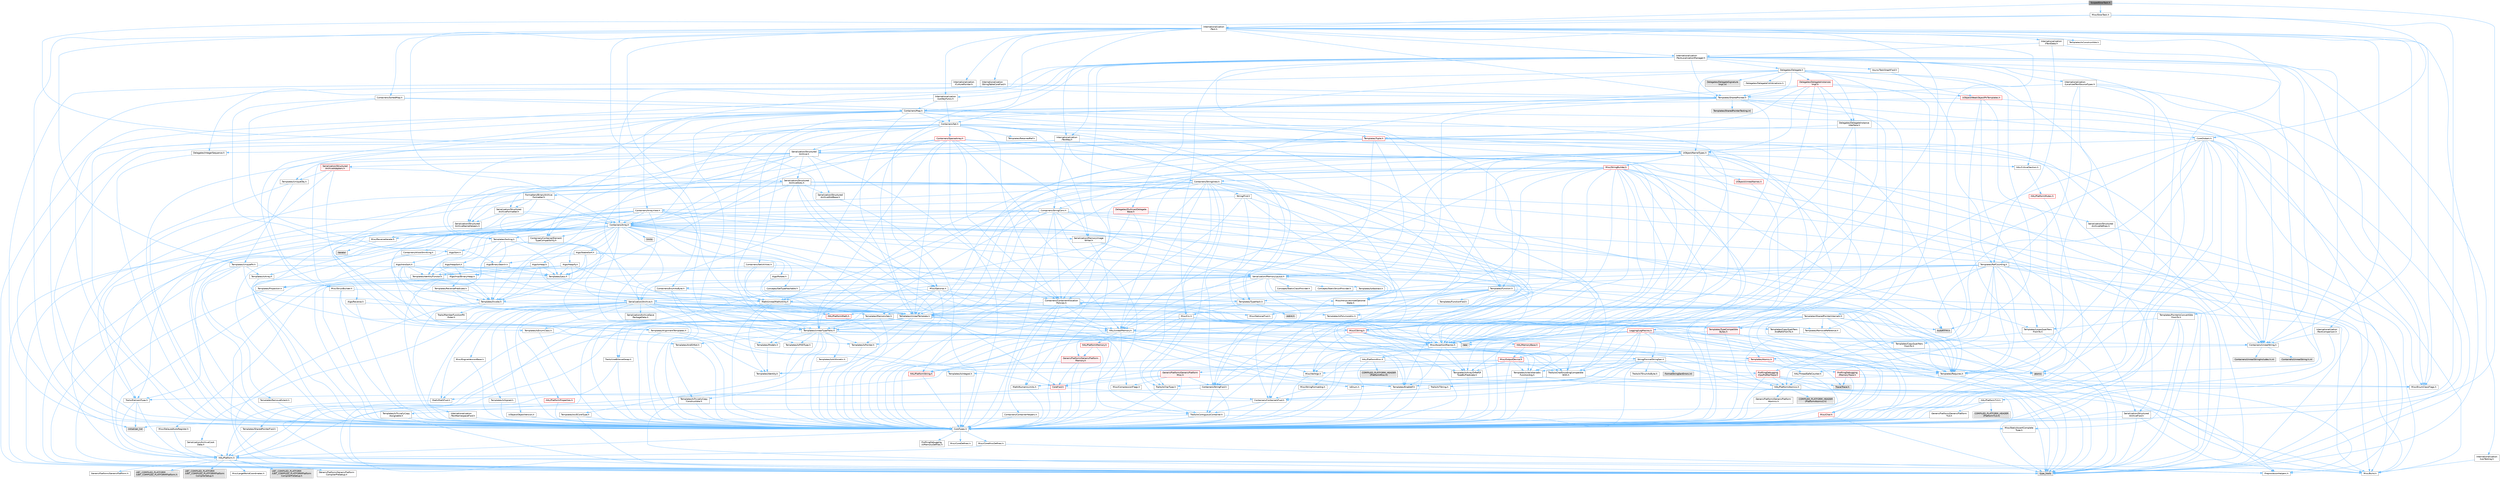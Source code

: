 digraph "ScopedSlowTask.h"
{
 // INTERACTIVE_SVG=YES
 // LATEX_PDF_SIZE
  bgcolor="transparent";
  edge [fontname=Helvetica,fontsize=10,labelfontname=Helvetica,labelfontsize=10];
  node [fontname=Helvetica,fontsize=10,shape=box,height=0.2,width=0.4];
  Node1 [id="Node000001",label="ScopedSlowTask.h",height=0.2,width=0.4,color="gray40", fillcolor="grey60", style="filled", fontcolor="black",tooltip=" "];
  Node1 -> Node2 [id="edge1_Node000001_Node000002",color="steelblue1",style="solid",tooltip=" "];
  Node2 [id="Node000002",label="CoreTypes.h",height=0.2,width=0.4,color="grey40", fillcolor="white", style="filled",URL="$dc/dec/CoreTypes_8h.html",tooltip=" "];
  Node2 -> Node3 [id="edge2_Node000002_Node000003",color="steelblue1",style="solid",tooltip=" "];
  Node3 [id="Node000003",label="HAL/Platform.h",height=0.2,width=0.4,color="grey40", fillcolor="white", style="filled",URL="$d9/dd0/Platform_8h.html",tooltip=" "];
  Node3 -> Node4 [id="edge3_Node000003_Node000004",color="steelblue1",style="solid",tooltip=" "];
  Node4 [id="Node000004",label="Misc/Build.h",height=0.2,width=0.4,color="grey40", fillcolor="white", style="filled",URL="$d3/dbb/Build_8h.html",tooltip=" "];
  Node3 -> Node5 [id="edge4_Node000003_Node000005",color="steelblue1",style="solid",tooltip=" "];
  Node5 [id="Node000005",label="Misc/LargeWorldCoordinates.h",height=0.2,width=0.4,color="grey40", fillcolor="white", style="filled",URL="$d2/dcb/LargeWorldCoordinates_8h.html",tooltip=" "];
  Node3 -> Node6 [id="edge5_Node000003_Node000006",color="steelblue1",style="solid",tooltip=" "];
  Node6 [id="Node000006",label="type_traits",height=0.2,width=0.4,color="grey60", fillcolor="#E0E0E0", style="filled",tooltip=" "];
  Node3 -> Node7 [id="edge6_Node000003_Node000007",color="steelblue1",style="solid",tooltip=" "];
  Node7 [id="Node000007",label="PreprocessorHelpers.h",height=0.2,width=0.4,color="grey40", fillcolor="white", style="filled",URL="$db/ddb/PreprocessorHelpers_8h.html",tooltip=" "];
  Node3 -> Node8 [id="edge7_Node000003_Node000008",color="steelblue1",style="solid",tooltip=" "];
  Node8 [id="Node000008",label="UBT_COMPILED_PLATFORM\l/UBT_COMPILED_PLATFORMPlatform\lCompilerPreSetup.h",height=0.2,width=0.4,color="grey60", fillcolor="#E0E0E0", style="filled",tooltip=" "];
  Node3 -> Node9 [id="edge8_Node000003_Node000009",color="steelblue1",style="solid",tooltip=" "];
  Node9 [id="Node000009",label="GenericPlatform/GenericPlatform\lCompilerPreSetup.h",height=0.2,width=0.4,color="grey40", fillcolor="white", style="filled",URL="$d9/dc8/GenericPlatformCompilerPreSetup_8h.html",tooltip=" "];
  Node3 -> Node10 [id="edge9_Node000003_Node000010",color="steelblue1",style="solid",tooltip=" "];
  Node10 [id="Node000010",label="GenericPlatform/GenericPlatform.h",height=0.2,width=0.4,color="grey40", fillcolor="white", style="filled",URL="$d6/d84/GenericPlatform_8h.html",tooltip=" "];
  Node3 -> Node11 [id="edge10_Node000003_Node000011",color="steelblue1",style="solid",tooltip=" "];
  Node11 [id="Node000011",label="UBT_COMPILED_PLATFORM\l/UBT_COMPILED_PLATFORMPlatform.h",height=0.2,width=0.4,color="grey60", fillcolor="#E0E0E0", style="filled",tooltip=" "];
  Node3 -> Node12 [id="edge11_Node000003_Node000012",color="steelblue1",style="solid",tooltip=" "];
  Node12 [id="Node000012",label="UBT_COMPILED_PLATFORM\l/UBT_COMPILED_PLATFORMPlatform\lCompilerSetup.h",height=0.2,width=0.4,color="grey60", fillcolor="#E0E0E0", style="filled",tooltip=" "];
  Node2 -> Node13 [id="edge12_Node000002_Node000013",color="steelblue1",style="solid",tooltip=" "];
  Node13 [id="Node000013",label="ProfilingDebugging\l/UMemoryDefines.h",height=0.2,width=0.4,color="grey40", fillcolor="white", style="filled",URL="$d2/da2/UMemoryDefines_8h.html",tooltip=" "];
  Node2 -> Node14 [id="edge13_Node000002_Node000014",color="steelblue1",style="solid",tooltip=" "];
  Node14 [id="Node000014",label="Misc/CoreMiscDefines.h",height=0.2,width=0.4,color="grey40", fillcolor="white", style="filled",URL="$da/d38/CoreMiscDefines_8h.html",tooltip=" "];
  Node14 -> Node3 [id="edge14_Node000014_Node000003",color="steelblue1",style="solid",tooltip=" "];
  Node14 -> Node7 [id="edge15_Node000014_Node000007",color="steelblue1",style="solid",tooltip=" "];
  Node2 -> Node15 [id="edge16_Node000002_Node000015",color="steelblue1",style="solid",tooltip=" "];
  Node15 [id="Node000015",label="Misc/CoreDefines.h",height=0.2,width=0.4,color="grey40", fillcolor="white", style="filled",URL="$d3/dd2/CoreDefines_8h.html",tooltip=" "];
  Node1 -> Node16 [id="edge17_Node000001_Node000016",color="steelblue1",style="solid",tooltip=" "];
  Node16 [id="Node000016",label="Internationalization\l/Text.h",height=0.2,width=0.4,color="grey40", fillcolor="white", style="filled",URL="$d6/d35/Text_8h.html",tooltip=" "];
  Node16 -> Node2 [id="edge18_Node000016_Node000002",color="steelblue1",style="solid",tooltip=" "];
  Node16 -> Node17 [id="edge19_Node000016_Node000017",color="steelblue1",style="solid",tooltip=" "];
  Node17 [id="Node000017",label="HAL/PlatformAtomics.h",height=0.2,width=0.4,color="grey40", fillcolor="white", style="filled",URL="$d3/d36/PlatformAtomics_8h.html",tooltip=" "];
  Node17 -> Node2 [id="edge20_Node000017_Node000002",color="steelblue1",style="solid",tooltip=" "];
  Node17 -> Node18 [id="edge21_Node000017_Node000018",color="steelblue1",style="solid",tooltip=" "];
  Node18 [id="Node000018",label="GenericPlatform/GenericPlatform\lAtomics.h",height=0.2,width=0.4,color="grey40", fillcolor="white", style="filled",URL="$da/d72/GenericPlatformAtomics_8h.html",tooltip=" "];
  Node18 -> Node2 [id="edge22_Node000018_Node000002",color="steelblue1",style="solid",tooltip=" "];
  Node17 -> Node19 [id="edge23_Node000017_Node000019",color="steelblue1",style="solid",tooltip=" "];
  Node19 [id="Node000019",label="COMPILED_PLATFORM_HEADER\l(PlatformAtomics.h)",height=0.2,width=0.4,color="grey60", fillcolor="#E0E0E0", style="filled",tooltip=" "];
  Node16 -> Node20 [id="edge24_Node000016_Node000020",color="steelblue1",style="solid",tooltip=" "];
  Node20 [id="Node000020",label="Misc/AssertionMacros.h",height=0.2,width=0.4,color="grey40", fillcolor="white", style="filled",URL="$d0/dfa/AssertionMacros_8h.html",tooltip=" "];
  Node20 -> Node2 [id="edge25_Node000020_Node000002",color="steelblue1",style="solid",tooltip=" "];
  Node20 -> Node3 [id="edge26_Node000020_Node000003",color="steelblue1",style="solid",tooltip=" "];
  Node20 -> Node21 [id="edge27_Node000020_Node000021",color="steelblue1",style="solid",tooltip=" "];
  Node21 [id="Node000021",label="HAL/PlatformMisc.h",height=0.2,width=0.4,color="grey40", fillcolor="white", style="filled",URL="$d0/df5/PlatformMisc_8h.html",tooltip=" "];
  Node21 -> Node2 [id="edge28_Node000021_Node000002",color="steelblue1",style="solid",tooltip=" "];
  Node21 -> Node22 [id="edge29_Node000021_Node000022",color="steelblue1",style="solid",tooltip=" "];
  Node22 [id="Node000022",label="GenericPlatform/GenericPlatform\lMisc.h",height=0.2,width=0.4,color="red", fillcolor="#FFF0F0", style="filled",URL="$db/d9a/GenericPlatformMisc_8h.html",tooltip=" "];
  Node22 -> Node23 [id="edge30_Node000022_Node000023",color="steelblue1",style="solid",tooltip=" "];
  Node23 [id="Node000023",label="Containers/StringFwd.h",height=0.2,width=0.4,color="grey40", fillcolor="white", style="filled",URL="$df/d37/StringFwd_8h.html",tooltip=" "];
  Node23 -> Node2 [id="edge31_Node000023_Node000002",color="steelblue1",style="solid",tooltip=" "];
  Node23 -> Node24 [id="edge32_Node000023_Node000024",color="steelblue1",style="solid",tooltip=" "];
  Node24 [id="Node000024",label="Traits/ElementType.h",height=0.2,width=0.4,color="grey40", fillcolor="white", style="filled",URL="$d5/d4f/ElementType_8h.html",tooltip=" "];
  Node24 -> Node3 [id="edge33_Node000024_Node000003",color="steelblue1",style="solid",tooltip=" "];
  Node24 -> Node25 [id="edge34_Node000024_Node000025",color="steelblue1",style="solid",tooltip=" "];
  Node25 [id="Node000025",label="initializer_list",height=0.2,width=0.4,color="grey60", fillcolor="#E0E0E0", style="filled",tooltip=" "];
  Node24 -> Node6 [id="edge35_Node000024_Node000006",color="steelblue1",style="solid",tooltip=" "];
  Node23 -> Node26 [id="edge36_Node000023_Node000026",color="steelblue1",style="solid",tooltip=" "];
  Node26 [id="Node000026",label="Traits/IsContiguousContainer.h",height=0.2,width=0.4,color="grey40", fillcolor="white", style="filled",URL="$d5/d3c/IsContiguousContainer_8h.html",tooltip=" "];
  Node26 -> Node2 [id="edge37_Node000026_Node000002",color="steelblue1",style="solid",tooltip=" "];
  Node26 -> Node27 [id="edge38_Node000026_Node000027",color="steelblue1",style="solid",tooltip=" "];
  Node27 [id="Node000027",label="Misc/StaticAssertComplete\lType.h",height=0.2,width=0.4,color="grey40", fillcolor="white", style="filled",URL="$d5/d4e/StaticAssertCompleteType_8h.html",tooltip=" "];
  Node26 -> Node25 [id="edge39_Node000026_Node000025",color="steelblue1",style="solid",tooltip=" "];
  Node22 -> Node28 [id="edge40_Node000022_Node000028",color="steelblue1",style="solid",tooltip=" "];
  Node28 [id="Node000028",label="CoreFwd.h",height=0.2,width=0.4,color="red", fillcolor="#FFF0F0", style="filled",URL="$d1/d1e/CoreFwd_8h.html",tooltip=" "];
  Node28 -> Node2 [id="edge41_Node000028_Node000002",color="steelblue1",style="solid",tooltip=" "];
  Node28 -> Node29 [id="edge42_Node000028_Node000029",color="steelblue1",style="solid",tooltip=" "];
  Node29 [id="Node000029",label="Containers/ContainersFwd.h",height=0.2,width=0.4,color="grey40", fillcolor="white", style="filled",URL="$d4/d0a/ContainersFwd_8h.html",tooltip=" "];
  Node29 -> Node3 [id="edge43_Node000029_Node000003",color="steelblue1",style="solid",tooltip=" "];
  Node29 -> Node2 [id="edge44_Node000029_Node000002",color="steelblue1",style="solid",tooltip=" "];
  Node29 -> Node26 [id="edge45_Node000029_Node000026",color="steelblue1",style="solid",tooltip=" "];
  Node28 -> Node30 [id="edge46_Node000028_Node000030",color="steelblue1",style="solid",tooltip=" "];
  Node30 [id="Node000030",label="Math/MathFwd.h",height=0.2,width=0.4,color="grey40", fillcolor="white", style="filled",URL="$d2/d10/MathFwd_8h.html",tooltip=" "];
  Node30 -> Node3 [id="edge47_Node000030_Node000003",color="steelblue1",style="solid",tooltip=" "];
  Node22 -> Node2 [id="edge48_Node000022_Node000002",color="steelblue1",style="solid",tooltip=" "];
  Node22 -> Node43 [id="edge49_Node000022_Node000043",color="steelblue1",style="solid",tooltip=" "];
  Node43 [id="Node000043",label="Math/NumericLimits.h",height=0.2,width=0.4,color="grey40", fillcolor="white", style="filled",URL="$df/d1b/NumericLimits_8h.html",tooltip=" "];
  Node43 -> Node2 [id="edge50_Node000043_Node000002",color="steelblue1",style="solid",tooltip=" "];
  Node22 -> Node44 [id="edge51_Node000022_Node000044",color="steelblue1",style="solid",tooltip=" "];
  Node44 [id="Node000044",label="Misc/CompressionFlags.h",height=0.2,width=0.4,color="grey40", fillcolor="white", style="filled",URL="$d9/d76/CompressionFlags_8h.html",tooltip=" "];
  Node22 -> Node45 [id="edge52_Node000022_Node000045",color="steelblue1",style="solid",tooltip=" "];
  Node45 [id="Node000045",label="Misc/EnumClassFlags.h",height=0.2,width=0.4,color="grey40", fillcolor="white", style="filled",URL="$d8/de7/EnumClassFlags_8h.html",tooltip=" "];
  Node21 -> Node48 [id="edge53_Node000021_Node000048",color="steelblue1",style="solid",tooltip=" "];
  Node48 [id="Node000048",label="COMPILED_PLATFORM_HEADER\l(PlatformMisc.h)",height=0.2,width=0.4,color="grey60", fillcolor="#E0E0E0", style="filled",tooltip=" "];
  Node21 -> Node49 [id="edge54_Node000021_Node000049",color="steelblue1",style="solid",tooltip=" "];
  Node49 [id="Node000049",label="ProfilingDebugging\l/CpuProfilerTrace.h",height=0.2,width=0.4,color="red", fillcolor="#FFF0F0", style="filled",URL="$da/dcb/CpuProfilerTrace_8h.html",tooltip=" "];
  Node49 -> Node2 [id="edge55_Node000049_Node000002",color="steelblue1",style="solid",tooltip=" "];
  Node49 -> Node29 [id="edge56_Node000049_Node000029",color="steelblue1",style="solid",tooltip=" "];
  Node49 -> Node17 [id="edge57_Node000049_Node000017",color="steelblue1",style="solid",tooltip=" "];
  Node49 -> Node7 [id="edge58_Node000049_Node000007",color="steelblue1",style="solid",tooltip=" "];
  Node49 -> Node4 [id="edge59_Node000049_Node000004",color="steelblue1",style="solid",tooltip=" "];
  Node49 -> Node53 [id="edge60_Node000049_Node000053",color="steelblue1",style="solid",tooltip=" "];
  Node53 [id="Node000053",label="Trace/Trace.h",height=0.2,width=0.4,color="grey60", fillcolor="#E0E0E0", style="filled",tooltip=" "];
  Node20 -> Node7 [id="edge61_Node000020_Node000007",color="steelblue1",style="solid",tooltip=" "];
  Node20 -> Node54 [id="edge62_Node000020_Node000054",color="steelblue1",style="solid",tooltip=" "];
  Node54 [id="Node000054",label="Templates/EnableIf.h",height=0.2,width=0.4,color="grey40", fillcolor="white", style="filled",URL="$d7/d60/EnableIf_8h.html",tooltip=" "];
  Node54 -> Node2 [id="edge63_Node000054_Node000002",color="steelblue1",style="solid",tooltip=" "];
  Node20 -> Node55 [id="edge64_Node000020_Node000055",color="steelblue1",style="solid",tooltip=" "];
  Node55 [id="Node000055",label="Templates/IsArrayOrRefOf\lTypeByPredicate.h",height=0.2,width=0.4,color="grey40", fillcolor="white", style="filled",URL="$d6/da1/IsArrayOrRefOfTypeByPredicate_8h.html",tooltip=" "];
  Node55 -> Node2 [id="edge65_Node000055_Node000002",color="steelblue1",style="solid",tooltip=" "];
  Node20 -> Node56 [id="edge66_Node000020_Node000056",color="steelblue1",style="solid",tooltip=" "];
  Node56 [id="Node000056",label="Templates/IsValidVariadic\lFunctionArg.h",height=0.2,width=0.4,color="grey40", fillcolor="white", style="filled",URL="$d0/dc8/IsValidVariadicFunctionArg_8h.html",tooltip=" "];
  Node56 -> Node2 [id="edge67_Node000056_Node000002",color="steelblue1",style="solid",tooltip=" "];
  Node56 -> Node57 [id="edge68_Node000056_Node000057",color="steelblue1",style="solid",tooltip=" "];
  Node57 [id="Node000057",label="IsEnum.h",height=0.2,width=0.4,color="grey40", fillcolor="white", style="filled",URL="$d4/de5/IsEnum_8h.html",tooltip=" "];
  Node56 -> Node6 [id="edge69_Node000056_Node000006",color="steelblue1",style="solid",tooltip=" "];
  Node20 -> Node58 [id="edge70_Node000020_Node000058",color="steelblue1",style="solid",tooltip=" "];
  Node58 [id="Node000058",label="Traits/IsCharEncodingCompatible\lWith.h",height=0.2,width=0.4,color="grey40", fillcolor="white", style="filled",URL="$df/dd1/IsCharEncodingCompatibleWith_8h.html",tooltip=" "];
  Node58 -> Node6 [id="edge71_Node000058_Node000006",color="steelblue1",style="solid",tooltip=" "];
  Node58 -> Node59 [id="edge72_Node000058_Node000059",color="steelblue1",style="solid",tooltip=" "];
  Node59 [id="Node000059",label="Traits/IsCharType.h",height=0.2,width=0.4,color="grey40", fillcolor="white", style="filled",URL="$db/d51/IsCharType_8h.html",tooltip=" "];
  Node59 -> Node2 [id="edge73_Node000059_Node000002",color="steelblue1",style="solid",tooltip=" "];
  Node20 -> Node60 [id="edge74_Node000020_Node000060",color="steelblue1",style="solid",tooltip=" "];
  Node60 [id="Node000060",label="Misc/VarArgs.h",height=0.2,width=0.4,color="grey40", fillcolor="white", style="filled",URL="$d5/d6f/VarArgs_8h.html",tooltip=" "];
  Node60 -> Node2 [id="edge75_Node000060_Node000002",color="steelblue1",style="solid",tooltip=" "];
  Node20 -> Node61 [id="edge76_Node000020_Node000061",color="steelblue1",style="solid",tooltip=" "];
  Node61 [id="Node000061",label="String/FormatStringSan.h",height=0.2,width=0.4,color="grey40", fillcolor="white", style="filled",URL="$d3/d8b/FormatStringSan_8h.html",tooltip=" "];
  Node61 -> Node6 [id="edge77_Node000061_Node000006",color="steelblue1",style="solid",tooltip=" "];
  Node61 -> Node2 [id="edge78_Node000061_Node000002",color="steelblue1",style="solid",tooltip=" "];
  Node61 -> Node62 [id="edge79_Node000061_Node000062",color="steelblue1",style="solid",tooltip=" "];
  Node62 [id="Node000062",label="Templates/Requires.h",height=0.2,width=0.4,color="grey40", fillcolor="white", style="filled",URL="$dc/d96/Requires_8h.html",tooltip=" "];
  Node62 -> Node54 [id="edge80_Node000062_Node000054",color="steelblue1",style="solid",tooltip=" "];
  Node62 -> Node6 [id="edge81_Node000062_Node000006",color="steelblue1",style="solid",tooltip=" "];
  Node61 -> Node63 [id="edge82_Node000061_Node000063",color="steelblue1",style="solid",tooltip=" "];
  Node63 [id="Node000063",label="Templates/Identity.h",height=0.2,width=0.4,color="grey40", fillcolor="white", style="filled",URL="$d0/dd5/Identity_8h.html",tooltip=" "];
  Node61 -> Node56 [id="edge83_Node000061_Node000056",color="steelblue1",style="solid",tooltip=" "];
  Node61 -> Node59 [id="edge84_Node000061_Node000059",color="steelblue1",style="solid",tooltip=" "];
  Node61 -> Node64 [id="edge85_Node000061_Node000064",color="steelblue1",style="solid",tooltip=" "];
  Node64 [id="Node000064",label="Traits/IsTEnumAsByte.h",height=0.2,width=0.4,color="grey40", fillcolor="white", style="filled",URL="$d1/de6/IsTEnumAsByte_8h.html",tooltip=" "];
  Node61 -> Node65 [id="edge86_Node000061_Node000065",color="steelblue1",style="solid",tooltip=" "];
  Node65 [id="Node000065",label="Traits/IsTString.h",height=0.2,width=0.4,color="grey40", fillcolor="white", style="filled",URL="$d0/df8/IsTString_8h.html",tooltip=" "];
  Node65 -> Node29 [id="edge87_Node000065_Node000029",color="steelblue1",style="solid",tooltip=" "];
  Node61 -> Node29 [id="edge88_Node000061_Node000029",color="steelblue1",style="solid",tooltip=" "];
  Node61 -> Node66 [id="edge89_Node000061_Node000066",color="steelblue1",style="solid",tooltip=" "];
  Node66 [id="Node000066",label="FormatStringSanErrors.inl",height=0.2,width=0.4,color="grey60", fillcolor="#E0E0E0", style="filled",tooltip=" "];
  Node20 -> Node67 [id="edge90_Node000020_Node000067",color="steelblue1",style="solid",tooltip=" "];
  Node67 [id="Node000067",label="atomic",height=0.2,width=0.4,color="grey60", fillcolor="#E0E0E0", style="filled",tooltip=" "];
  Node16 -> Node45 [id="edge91_Node000016_Node000045",color="steelblue1",style="solid",tooltip=" "];
  Node16 -> Node68 [id="edge92_Node000016_Node000068",color="steelblue1",style="solid",tooltip=" "];
  Node68 [id="Node000068",label="Templates/UnrealTypeTraits.h",height=0.2,width=0.4,color="grey40", fillcolor="white", style="filled",URL="$d2/d2d/UnrealTypeTraits_8h.html",tooltip=" "];
  Node68 -> Node2 [id="edge93_Node000068_Node000002",color="steelblue1",style="solid",tooltip=" "];
  Node68 -> Node69 [id="edge94_Node000068_Node000069",color="steelblue1",style="solid",tooltip=" "];
  Node69 [id="Node000069",label="Templates/IsPointer.h",height=0.2,width=0.4,color="grey40", fillcolor="white", style="filled",URL="$d7/d05/IsPointer_8h.html",tooltip=" "];
  Node69 -> Node2 [id="edge95_Node000069_Node000002",color="steelblue1",style="solid",tooltip=" "];
  Node68 -> Node20 [id="edge96_Node000068_Node000020",color="steelblue1",style="solid",tooltip=" "];
  Node68 -> Node70 [id="edge97_Node000068_Node000070",color="steelblue1",style="solid",tooltip=" "];
  Node70 [id="Node000070",label="Templates/AndOrNot.h",height=0.2,width=0.4,color="grey40", fillcolor="white", style="filled",URL="$db/d0a/AndOrNot_8h.html",tooltip=" "];
  Node70 -> Node2 [id="edge98_Node000070_Node000002",color="steelblue1",style="solid",tooltip=" "];
  Node68 -> Node54 [id="edge99_Node000068_Node000054",color="steelblue1",style="solid",tooltip=" "];
  Node68 -> Node71 [id="edge100_Node000068_Node000071",color="steelblue1",style="solid",tooltip=" "];
  Node71 [id="Node000071",label="Templates/IsArithmetic.h",height=0.2,width=0.4,color="grey40", fillcolor="white", style="filled",URL="$d2/d5d/IsArithmetic_8h.html",tooltip=" "];
  Node71 -> Node2 [id="edge101_Node000071_Node000002",color="steelblue1",style="solid",tooltip=" "];
  Node68 -> Node57 [id="edge102_Node000068_Node000057",color="steelblue1",style="solid",tooltip=" "];
  Node68 -> Node72 [id="edge103_Node000068_Node000072",color="steelblue1",style="solid",tooltip=" "];
  Node72 [id="Node000072",label="Templates/Models.h",height=0.2,width=0.4,color="grey40", fillcolor="white", style="filled",URL="$d3/d0c/Models_8h.html",tooltip=" "];
  Node72 -> Node63 [id="edge104_Node000072_Node000063",color="steelblue1",style="solid",tooltip=" "];
  Node68 -> Node73 [id="edge105_Node000068_Node000073",color="steelblue1",style="solid",tooltip=" "];
  Node73 [id="Node000073",label="Templates/IsPODType.h",height=0.2,width=0.4,color="grey40", fillcolor="white", style="filled",URL="$d7/db1/IsPODType_8h.html",tooltip=" "];
  Node73 -> Node2 [id="edge106_Node000073_Node000002",color="steelblue1",style="solid",tooltip=" "];
  Node68 -> Node74 [id="edge107_Node000068_Node000074",color="steelblue1",style="solid",tooltip=" "];
  Node74 [id="Node000074",label="Templates/IsUECoreType.h",height=0.2,width=0.4,color="grey40", fillcolor="white", style="filled",URL="$d1/db8/IsUECoreType_8h.html",tooltip=" "];
  Node74 -> Node2 [id="edge108_Node000074_Node000002",color="steelblue1",style="solid",tooltip=" "];
  Node74 -> Node6 [id="edge109_Node000074_Node000006",color="steelblue1",style="solid",tooltip=" "];
  Node68 -> Node75 [id="edge110_Node000068_Node000075",color="steelblue1",style="solid",tooltip=" "];
  Node75 [id="Node000075",label="Templates/IsTriviallyCopy\lConstructible.h",height=0.2,width=0.4,color="grey40", fillcolor="white", style="filled",URL="$d3/d78/IsTriviallyCopyConstructible_8h.html",tooltip=" "];
  Node75 -> Node2 [id="edge111_Node000075_Node000002",color="steelblue1",style="solid",tooltip=" "];
  Node75 -> Node6 [id="edge112_Node000075_Node000006",color="steelblue1",style="solid",tooltip=" "];
  Node16 -> Node76 [id="edge113_Node000016_Node000076",color="steelblue1",style="solid",tooltip=" "];
  Node76 [id="Node000076",label="Containers/Array.h",height=0.2,width=0.4,color="grey40", fillcolor="white", style="filled",URL="$df/dd0/Array_8h.html",tooltip=" "];
  Node76 -> Node2 [id="edge114_Node000076_Node000002",color="steelblue1",style="solid",tooltip=" "];
  Node76 -> Node20 [id="edge115_Node000076_Node000020",color="steelblue1",style="solid",tooltip=" "];
  Node76 -> Node77 [id="edge116_Node000076_Node000077",color="steelblue1",style="solid",tooltip=" "];
  Node77 [id="Node000077",label="Misc/IntrusiveUnsetOptional\lState.h",height=0.2,width=0.4,color="grey40", fillcolor="white", style="filled",URL="$d2/d0a/IntrusiveUnsetOptionalState_8h.html",tooltip=" "];
  Node77 -> Node78 [id="edge117_Node000077_Node000078",color="steelblue1",style="solid",tooltip=" "];
  Node78 [id="Node000078",label="Misc/OptionalFwd.h",height=0.2,width=0.4,color="grey40", fillcolor="white", style="filled",URL="$dc/d50/OptionalFwd_8h.html",tooltip=" "];
  Node76 -> Node79 [id="edge118_Node000076_Node000079",color="steelblue1",style="solid",tooltip=" "];
  Node79 [id="Node000079",label="Misc/ReverseIterate.h",height=0.2,width=0.4,color="grey40", fillcolor="white", style="filled",URL="$db/de3/ReverseIterate_8h.html",tooltip=" "];
  Node79 -> Node3 [id="edge119_Node000079_Node000003",color="steelblue1",style="solid",tooltip=" "];
  Node79 -> Node80 [id="edge120_Node000079_Node000080",color="steelblue1",style="solid",tooltip=" "];
  Node80 [id="Node000080",label="iterator",height=0.2,width=0.4,color="grey60", fillcolor="#E0E0E0", style="filled",tooltip=" "];
  Node76 -> Node81 [id="edge121_Node000076_Node000081",color="steelblue1",style="solid",tooltip=" "];
  Node81 [id="Node000081",label="HAL/UnrealMemory.h",height=0.2,width=0.4,color="grey40", fillcolor="white", style="filled",URL="$d9/d96/UnrealMemory_8h.html",tooltip=" "];
  Node81 -> Node2 [id="edge122_Node000081_Node000002",color="steelblue1",style="solid",tooltip=" "];
  Node81 -> Node82 [id="edge123_Node000081_Node000082",color="steelblue1",style="solid",tooltip=" "];
  Node82 [id="Node000082",label="GenericPlatform/GenericPlatform\lMemory.h",height=0.2,width=0.4,color="red", fillcolor="#FFF0F0", style="filled",URL="$dd/d22/GenericPlatformMemory_8h.html",tooltip=" "];
  Node82 -> Node28 [id="edge124_Node000082_Node000028",color="steelblue1",style="solid",tooltip=" "];
  Node82 -> Node2 [id="edge125_Node000082_Node000002",color="steelblue1",style="solid",tooltip=" "];
  Node82 -> Node83 [id="edge126_Node000082_Node000083",color="steelblue1",style="solid",tooltip=" "];
  Node83 [id="Node000083",label="HAL/PlatformString.h",height=0.2,width=0.4,color="red", fillcolor="#FFF0F0", style="filled",URL="$db/db5/PlatformString_8h.html",tooltip=" "];
  Node83 -> Node2 [id="edge127_Node000083_Node000002",color="steelblue1",style="solid",tooltip=" "];
  Node81 -> Node85 [id="edge128_Node000081_Node000085",color="steelblue1",style="solid",tooltip=" "];
  Node85 [id="Node000085",label="HAL/MemoryBase.h",height=0.2,width=0.4,color="red", fillcolor="#FFF0F0", style="filled",URL="$d6/d9f/MemoryBase_8h.html",tooltip=" "];
  Node85 -> Node2 [id="edge129_Node000085_Node000002",color="steelblue1",style="solid",tooltip=" "];
  Node85 -> Node17 [id="edge130_Node000085_Node000017",color="steelblue1",style="solid",tooltip=" "];
  Node85 -> Node87 [id="edge131_Node000085_Node000087",color="steelblue1",style="solid",tooltip=" "];
  Node87 [id="Node000087",label="Misc/OutputDevice.h",height=0.2,width=0.4,color="red", fillcolor="#FFF0F0", style="filled",URL="$d7/d32/OutputDevice_8h.html",tooltip=" "];
  Node87 -> Node28 [id="edge132_Node000087_Node000028",color="steelblue1",style="solid",tooltip=" "];
  Node87 -> Node2 [id="edge133_Node000087_Node000002",color="steelblue1",style="solid",tooltip=" "];
  Node87 -> Node60 [id="edge134_Node000087_Node000060",color="steelblue1",style="solid",tooltip=" "];
  Node87 -> Node55 [id="edge135_Node000087_Node000055",color="steelblue1",style="solid",tooltip=" "];
  Node87 -> Node56 [id="edge136_Node000087_Node000056",color="steelblue1",style="solid",tooltip=" "];
  Node87 -> Node58 [id="edge137_Node000087_Node000058",color="steelblue1",style="solid",tooltip=" "];
  Node85 -> Node89 [id="edge138_Node000085_Node000089",color="steelblue1",style="solid",tooltip=" "];
  Node89 [id="Node000089",label="Templates/Atomic.h",height=0.2,width=0.4,color="red", fillcolor="#FFF0F0", style="filled",URL="$d3/d91/Atomic_8h.html",tooltip=" "];
  Node89 -> Node90 [id="edge139_Node000089_Node000090",color="steelblue1",style="solid",tooltip=" "];
  Node90 [id="Node000090",label="HAL/ThreadSafeCounter.h",height=0.2,width=0.4,color="grey40", fillcolor="white", style="filled",URL="$dc/dc9/ThreadSafeCounter_8h.html",tooltip=" "];
  Node90 -> Node2 [id="edge140_Node000090_Node000002",color="steelblue1",style="solid",tooltip=" "];
  Node90 -> Node17 [id="edge141_Node000090_Node000017",color="steelblue1",style="solid",tooltip=" "];
  Node89 -> Node92 [id="edge142_Node000089_Node000092",color="steelblue1",style="solid",tooltip=" "];
  Node92 [id="Node000092",label="Templates/IsIntegral.h",height=0.2,width=0.4,color="grey40", fillcolor="white", style="filled",URL="$da/d64/IsIntegral_8h.html",tooltip=" "];
  Node92 -> Node2 [id="edge143_Node000092_Node000002",color="steelblue1",style="solid",tooltip=" "];
  Node89 -> Node67 [id="edge144_Node000089_Node000067",color="steelblue1",style="solid",tooltip=" "];
  Node81 -> Node96 [id="edge145_Node000081_Node000096",color="steelblue1",style="solid",tooltip=" "];
  Node96 [id="Node000096",label="HAL/PlatformMemory.h",height=0.2,width=0.4,color="red", fillcolor="#FFF0F0", style="filled",URL="$de/d68/PlatformMemory_8h.html",tooltip=" "];
  Node96 -> Node2 [id="edge146_Node000096_Node000002",color="steelblue1",style="solid",tooltip=" "];
  Node96 -> Node82 [id="edge147_Node000096_Node000082",color="steelblue1",style="solid",tooltip=" "];
  Node81 -> Node98 [id="edge148_Node000081_Node000098",color="steelblue1",style="solid",tooltip=" "];
  Node98 [id="Node000098",label="ProfilingDebugging\l/MemoryTrace.h",height=0.2,width=0.4,color="red", fillcolor="#FFF0F0", style="filled",URL="$da/dd7/MemoryTrace_8h.html",tooltip=" "];
  Node98 -> Node3 [id="edge149_Node000098_Node000003",color="steelblue1",style="solid",tooltip=" "];
  Node98 -> Node45 [id="edge150_Node000098_Node000045",color="steelblue1",style="solid",tooltip=" "];
  Node98 -> Node53 [id="edge151_Node000098_Node000053",color="steelblue1",style="solid",tooltip=" "];
  Node81 -> Node69 [id="edge152_Node000081_Node000069",color="steelblue1",style="solid",tooltip=" "];
  Node76 -> Node68 [id="edge153_Node000076_Node000068",color="steelblue1",style="solid",tooltip=" "];
  Node76 -> Node99 [id="edge154_Node000076_Node000099",color="steelblue1",style="solid",tooltip=" "];
  Node99 [id="Node000099",label="Templates/UnrealTemplate.h",height=0.2,width=0.4,color="grey40", fillcolor="white", style="filled",URL="$d4/d24/UnrealTemplate_8h.html",tooltip=" "];
  Node99 -> Node2 [id="edge155_Node000099_Node000002",color="steelblue1",style="solid",tooltip=" "];
  Node99 -> Node69 [id="edge156_Node000099_Node000069",color="steelblue1",style="solid",tooltip=" "];
  Node99 -> Node81 [id="edge157_Node000099_Node000081",color="steelblue1",style="solid",tooltip=" "];
  Node99 -> Node100 [id="edge158_Node000099_Node000100",color="steelblue1",style="solid",tooltip=" "];
  Node100 [id="Node000100",label="Templates/CopyQualifiers\lAndRefsFromTo.h",height=0.2,width=0.4,color="grey40", fillcolor="white", style="filled",URL="$d3/db3/CopyQualifiersAndRefsFromTo_8h.html",tooltip=" "];
  Node100 -> Node101 [id="edge159_Node000100_Node000101",color="steelblue1",style="solid",tooltip=" "];
  Node101 [id="Node000101",label="Templates/CopyQualifiers\lFromTo.h",height=0.2,width=0.4,color="grey40", fillcolor="white", style="filled",URL="$d5/db4/CopyQualifiersFromTo_8h.html",tooltip=" "];
  Node99 -> Node68 [id="edge160_Node000099_Node000068",color="steelblue1",style="solid",tooltip=" "];
  Node99 -> Node102 [id="edge161_Node000099_Node000102",color="steelblue1",style="solid",tooltip=" "];
  Node102 [id="Node000102",label="Templates/RemoveReference.h",height=0.2,width=0.4,color="grey40", fillcolor="white", style="filled",URL="$da/dbe/RemoveReference_8h.html",tooltip=" "];
  Node102 -> Node2 [id="edge162_Node000102_Node000002",color="steelblue1",style="solid",tooltip=" "];
  Node99 -> Node62 [id="edge163_Node000099_Node000062",color="steelblue1",style="solid",tooltip=" "];
  Node99 -> Node103 [id="edge164_Node000099_Node000103",color="steelblue1",style="solid",tooltip=" "];
  Node103 [id="Node000103",label="Templates/TypeCompatible\lBytes.h",height=0.2,width=0.4,color="red", fillcolor="#FFF0F0", style="filled",URL="$df/d0a/TypeCompatibleBytes_8h.html",tooltip=" "];
  Node103 -> Node2 [id="edge165_Node000103_Node000002",color="steelblue1",style="solid",tooltip=" "];
  Node103 -> Node34 [id="edge166_Node000103_Node000034",color="steelblue1",style="solid",tooltip=" "];
  Node34 [id="Node000034",label="new",height=0.2,width=0.4,color="grey60", fillcolor="#E0E0E0", style="filled",tooltip=" "];
  Node103 -> Node6 [id="edge167_Node000103_Node000006",color="steelblue1",style="solid",tooltip=" "];
  Node99 -> Node63 [id="edge168_Node000099_Node000063",color="steelblue1",style="solid",tooltip=" "];
  Node99 -> Node26 [id="edge169_Node000099_Node000026",color="steelblue1",style="solid",tooltip=" "];
  Node99 -> Node104 [id="edge170_Node000099_Node000104",color="steelblue1",style="solid",tooltip=" "];
  Node104 [id="Node000104",label="Traits/UseBitwiseSwap.h",height=0.2,width=0.4,color="grey40", fillcolor="white", style="filled",URL="$db/df3/UseBitwiseSwap_8h.html",tooltip=" "];
  Node104 -> Node2 [id="edge171_Node000104_Node000002",color="steelblue1",style="solid",tooltip=" "];
  Node104 -> Node6 [id="edge172_Node000104_Node000006",color="steelblue1",style="solid",tooltip=" "];
  Node99 -> Node6 [id="edge173_Node000099_Node000006",color="steelblue1",style="solid",tooltip=" "];
  Node76 -> Node105 [id="edge174_Node000076_Node000105",color="steelblue1",style="solid",tooltip=" "];
  Node105 [id="Node000105",label="Containers/AllowShrinking.h",height=0.2,width=0.4,color="grey40", fillcolor="white", style="filled",URL="$d7/d1a/AllowShrinking_8h.html",tooltip=" "];
  Node105 -> Node2 [id="edge175_Node000105_Node000002",color="steelblue1",style="solid",tooltip=" "];
  Node76 -> Node106 [id="edge176_Node000076_Node000106",color="steelblue1",style="solid",tooltip=" "];
  Node106 [id="Node000106",label="Containers/ContainerAllocation\lPolicies.h",height=0.2,width=0.4,color="grey40", fillcolor="white", style="filled",URL="$d7/dff/ContainerAllocationPolicies_8h.html",tooltip=" "];
  Node106 -> Node2 [id="edge177_Node000106_Node000002",color="steelblue1",style="solid",tooltip=" "];
  Node106 -> Node107 [id="edge178_Node000106_Node000107",color="steelblue1",style="solid",tooltip=" "];
  Node107 [id="Node000107",label="Containers/ContainerHelpers.h",height=0.2,width=0.4,color="grey40", fillcolor="white", style="filled",URL="$d7/d33/ContainerHelpers_8h.html",tooltip=" "];
  Node107 -> Node2 [id="edge179_Node000107_Node000002",color="steelblue1",style="solid",tooltip=" "];
  Node106 -> Node106 [id="edge180_Node000106_Node000106",color="steelblue1",style="solid",tooltip=" "];
  Node106 -> Node108 [id="edge181_Node000106_Node000108",color="steelblue1",style="solid",tooltip=" "];
  Node108 [id="Node000108",label="HAL/PlatformMath.h",height=0.2,width=0.4,color="red", fillcolor="#FFF0F0", style="filled",URL="$dc/d53/PlatformMath_8h.html",tooltip=" "];
  Node108 -> Node2 [id="edge182_Node000108_Node000002",color="steelblue1",style="solid",tooltip=" "];
  Node106 -> Node81 [id="edge183_Node000106_Node000081",color="steelblue1",style="solid",tooltip=" "];
  Node106 -> Node43 [id="edge184_Node000106_Node000043",color="steelblue1",style="solid",tooltip=" "];
  Node106 -> Node20 [id="edge185_Node000106_Node000020",color="steelblue1",style="solid",tooltip=" "];
  Node106 -> Node116 [id="edge186_Node000106_Node000116",color="steelblue1",style="solid",tooltip=" "];
  Node116 [id="Node000116",label="Templates/IsPolymorphic.h",height=0.2,width=0.4,color="grey40", fillcolor="white", style="filled",URL="$dc/d20/IsPolymorphic_8h.html",tooltip=" "];
  Node106 -> Node117 [id="edge187_Node000106_Node000117",color="steelblue1",style="solid",tooltip=" "];
  Node117 [id="Node000117",label="Templates/MemoryOps.h",height=0.2,width=0.4,color="grey40", fillcolor="white", style="filled",URL="$db/dea/MemoryOps_8h.html",tooltip=" "];
  Node117 -> Node2 [id="edge188_Node000117_Node000002",color="steelblue1",style="solid",tooltip=" "];
  Node117 -> Node81 [id="edge189_Node000117_Node000081",color="steelblue1",style="solid",tooltip=" "];
  Node117 -> Node94 [id="edge190_Node000117_Node000094",color="steelblue1",style="solid",tooltip=" "];
  Node94 [id="Node000094",label="Templates/IsTriviallyCopy\lAssignable.h",height=0.2,width=0.4,color="grey40", fillcolor="white", style="filled",URL="$d2/df2/IsTriviallyCopyAssignable_8h.html",tooltip=" "];
  Node94 -> Node2 [id="edge191_Node000094_Node000002",color="steelblue1",style="solid",tooltip=" "];
  Node94 -> Node6 [id="edge192_Node000094_Node000006",color="steelblue1",style="solid",tooltip=" "];
  Node117 -> Node75 [id="edge193_Node000117_Node000075",color="steelblue1",style="solid",tooltip=" "];
  Node117 -> Node62 [id="edge194_Node000117_Node000062",color="steelblue1",style="solid",tooltip=" "];
  Node117 -> Node68 [id="edge195_Node000117_Node000068",color="steelblue1",style="solid",tooltip=" "];
  Node117 -> Node104 [id="edge196_Node000117_Node000104",color="steelblue1",style="solid",tooltip=" "];
  Node117 -> Node34 [id="edge197_Node000117_Node000034",color="steelblue1",style="solid",tooltip=" "];
  Node117 -> Node6 [id="edge198_Node000117_Node000006",color="steelblue1",style="solid",tooltip=" "];
  Node106 -> Node103 [id="edge199_Node000106_Node000103",color="steelblue1",style="solid",tooltip=" "];
  Node106 -> Node6 [id="edge200_Node000106_Node000006",color="steelblue1",style="solid",tooltip=" "];
  Node76 -> Node118 [id="edge201_Node000076_Node000118",color="steelblue1",style="solid",tooltip=" "];
  Node118 [id="Node000118",label="Containers/ContainerElement\lTypeCompatibility.h",height=0.2,width=0.4,color="grey40", fillcolor="white", style="filled",URL="$df/ddf/ContainerElementTypeCompatibility_8h.html",tooltip=" "];
  Node118 -> Node2 [id="edge202_Node000118_Node000002",color="steelblue1",style="solid",tooltip=" "];
  Node118 -> Node68 [id="edge203_Node000118_Node000068",color="steelblue1",style="solid",tooltip=" "];
  Node76 -> Node119 [id="edge204_Node000076_Node000119",color="steelblue1",style="solid",tooltip=" "];
  Node119 [id="Node000119",label="Serialization/Archive.h",height=0.2,width=0.4,color="grey40", fillcolor="white", style="filled",URL="$d7/d3b/Archive_8h.html",tooltip=" "];
  Node119 -> Node28 [id="edge205_Node000119_Node000028",color="steelblue1",style="solid",tooltip=" "];
  Node119 -> Node2 [id="edge206_Node000119_Node000002",color="steelblue1",style="solid",tooltip=" "];
  Node119 -> Node120 [id="edge207_Node000119_Node000120",color="steelblue1",style="solid",tooltip=" "];
  Node120 [id="Node000120",label="HAL/PlatformProperties.h",height=0.2,width=0.4,color="red", fillcolor="#FFF0F0", style="filled",URL="$d9/db0/PlatformProperties_8h.html",tooltip=" "];
  Node120 -> Node2 [id="edge208_Node000120_Node000002",color="steelblue1",style="solid",tooltip=" "];
  Node119 -> Node123 [id="edge209_Node000119_Node000123",color="steelblue1",style="solid",tooltip=" "];
  Node123 [id="Node000123",label="Internationalization\l/TextNamespaceFwd.h",height=0.2,width=0.4,color="grey40", fillcolor="white", style="filled",URL="$d8/d97/TextNamespaceFwd_8h.html",tooltip=" "];
  Node123 -> Node2 [id="edge210_Node000123_Node000002",color="steelblue1",style="solid",tooltip=" "];
  Node119 -> Node30 [id="edge211_Node000119_Node000030",color="steelblue1",style="solid",tooltip=" "];
  Node119 -> Node20 [id="edge212_Node000119_Node000020",color="steelblue1",style="solid",tooltip=" "];
  Node119 -> Node4 [id="edge213_Node000119_Node000004",color="steelblue1",style="solid",tooltip=" "];
  Node119 -> Node44 [id="edge214_Node000119_Node000044",color="steelblue1",style="solid",tooltip=" "];
  Node119 -> Node124 [id="edge215_Node000119_Node000124",color="steelblue1",style="solid",tooltip=" "];
  Node124 [id="Node000124",label="Misc/EngineVersionBase.h",height=0.2,width=0.4,color="grey40", fillcolor="white", style="filled",URL="$d5/d2b/EngineVersionBase_8h.html",tooltip=" "];
  Node124 -> Node2 [id="edge216_Node000124_Node000002",color="steelblue1",style="solid",tooltip=" "];
  Node119 -> Node60 [id="edge217_Node000119_Node000060",color="steelblue1",style="solid",tooltip=" "];
  Node119 -> Node125 [id="edge218_Node000119_Node000125",color="steelblue1",style="solid",tooltip=" "];
  Node125 [id="Node000125",label="Serialization/ArchiveCook\lData.h",height=0.2,width=0.4,color="grey40", fillcolor="white", style="filled",URL="$dc/db6/ArchiveCookData_8h.html",tooltip=" "];
  Node125 -> Node3 [id="edge219_Node000125_Node000003",color="steelblue1",style="solid",tooltip=" "];
  Node119 -> Node126 [id="edge220_Node000119_Node000126",color="steelblue1",style="solid",tooltip=" "];
  Node126 [id="Node000126",label="Serialization/ArchiveSave\lPackageData.h",height=0.2,width=0.4,color="grey40", fillcolor="white", style="filled",URL="$d1/d37/ArchiveSavePackageData_8h.html",tooltip=" "];
  Node119 -> Node54 [id="edge221_Node000119_Node000054",color="steelblue1",style="solid",tooltip=" "];
  Node119 -> Node55 [id="edge222_Node000119_Node000055",color="steelblue1",style="solid",tooltip=" "];
  Node119 -> Node127 [id="edge223_Node000119_Node000127",color="steelblue1",style="solid",tooltip=" "];
  Node127 [id="Node000127",label="Templates/IsEnumClass.h",height=0.2,width=0.4,color="grey40", fillcolor="white", style="filled",URL="$d7/d15/IsEnumClass_8h.html",tooltip=" "];
  Node127 -> Node2 [id="edge224_Node000127_Node000002",color="steelblue1",style="solid",tooltip=" "];
  Node127 -> Node70 [id="edge225_Node000127_Node000070",color="steelblue1",style="solid",tooltip=" "];
  Node119 -> Node113 [id="edge226_Node000119_Node000113",color="steelblue1",style="solid",tooltip=" "];
  Node113 [id="Node000113",label="Templates/IsSigned.h",height=0.2,width=0.4,color="grey40", fillcolor="white", style="filled",URL="$d8/dd8/IsSigned_8h.html",tooltip=" "];
  Node113 -> Node2 [id="edge227_Node000113_Node000002",color="steelblue1",style="solid",tooltip=" "];
  Node119 -> Node56 [id="edge228_Node000119_Node000056",color="steelblue1",style="solid",tooltip=" "];
  Node119 -> Node99 [id="edge229_Node000119_Node000099",color="steelblue1",style="solid",tooltip=" "];
  Node119 -> Node58 [id="edge230_Node000119_Node000058",color="steelblue1",style="solid",tooltip=" "];
  Node119 -> Node128 [id="edge231_Node000119_Node000128",color="steelblue1",style="solid",tooltip=" "];
  Node128 [id="Node000128",label="UObject/ObjectVersion.h",height=0.2,width=0.4,color="grey40", fillcolor="white", style="filled",URL="$da/d63/ObjectVersion_8h.html",tooltip=" "];
  Node128 -> Node2 [id="edge232_Node000128_Node000002",color="steelblue1",style="solid",tooltip=" "];
  Node76 -> Node129 [id="edge233_Node000076_Node000129",color="steelblue1",style="solid",tooltip=" "];
  Node129 [id="Node000129",label="Serialization/MemoryImage\lWriter.h",height=0.2,width=0.4,color="grey40", fillcolor="white", style="filled",URL="$d0/d08/MemoryImageWriter_8h.html",tooltip=" "];
  Node129 -> Node2 [id="edge234_Node000129_Node000002",color="steelblue1",style="solid",tooltip=" "];
  Node129 -> Node130 [id="edge235_Node000129_Node000130",color="steelblue1",style="solid",tooltip=" "];
  Node130 [id="Node000130",label="Serialization/MemoryLayout.h",height=0.2,width=0.4,color="grey40", fillcolor="white", style="filled",URL="$d7/d66/MemoryLayout_8h.html",tooltip=" "];
  Node130 -> Node131 [id="edge236_Node000130_Node000131",color="steelblue1",style="solid",tooltip=" "];
  Node131 [id="Node000131",label="Concepts/StaticClassProvider.h",height=0.2,width=0.4,color="grey40", fillcolor="white", style="filled",URL="$dd/d83/StaticClassProvider_8h.html",tooltip=" "];
  Node130 -> Node132 [id="edge237_Node000130_Node000132",color="steelblue1",style="solid",tooltip=" "];
  Node132 [id="Node000132",label="Concepts/StaticStructProvider.h",height=0.2,width=0.4,color="grey40", fillcolor="white", style="filled",URL="$d5/d77/StaticStructProvider_8h.html",tooltip=" "];
  Node130 -> Node133 [id="edge238_Node000130_Node000133",color="steelblue1",style="solid",tooltip=" "];
  Node133 [id="Node000133",label="Containers/EnumAsByte.h",height=0.2,width=0.4,color="grey40", fillcolor="white", style="filled",URL="$d6/d9a/EnumAsByte_8h.html",tooltip=" "];
  Node133 -> Node2 [id="edge239_Node000133_Node000002",color="steelblue1",style="solid",tooltip=" "];
  Node133 -> Node73 [id="edge240_Node000133_Node000073",color="steelblue1",style="solid",tooltip=" "];
  Node133 -> Node134 [id="edge241_Node000133_Node000134",color="steelblue1",style="solid",tooltip=" "];
  Node134 [id="Node000134",label="Templates/TypeHash.h",height=0.2,width=0.4,color="grey40", fillcolor="white", style="filled",URL="$d1/d62/TypeHash_8h.html",tooltip=" "];
  Node134 -> Node2 [id="edge242_Node000134_Node000002",color="steelblue1",style="solid",tooltip=" "];
  Node134 -> Node62 [id="edge243_Node000134_Node000062",color="steelblue1",style="solid",tooltip=" "];
  Node134 -> Node135 [id="edge244_Node000134_Node000135",color="steelblue1",style="solid",tooltip=" "];
  Node135 [id="Node000135",label="Misc/Crc.h",height=0.2,width=0.4,color="grey40", fillcolor="white", style="filled",URL="$d4/dd2/Crc_8h.html",tooltip=" "];
  Node135 -> Node2 [id="edge245_Node000135_Node000002",color="steelblue1",style="solid",tooltip=" "];
  Node135 -> Node83 [id="edge246_Node000135_Node000083",color="steelblue1",style="solid",tooltip=" "];
  Node135 -> Node20 [id="edge247_Node000135_Node000020",color="steelblue1",style="solid",tooltip=" "];
  Node135 -> Node136 [id="edge248_Node000135_Node000136",color="steelblue1",style="solid",tooltip=" "];
  Node136 [id="Node000136",label="Misc/CString.h",height=0.2,width=0.4,color="red", fillcolor="#FFF0F0", style="filled",URL="$d2/d49/CString_8h.html",tooltip=" "];
  Node136 -> Node2 [id="edge249_Node000136_Node000002",color="steelblue1",style="solid",tooltip=" "];
  Node136 -> Node83 [id="edge250_Node000136_Node000083",color="steelblue1",style="solid",tooltip=" "];
  Node136 -> Node20 [id="edge251_Node000136_Node000020",color="steelblue1",style="solid",tooltip=" "];
  Node136 -> Node137 [id="edge252_Node000136_Node000137",color="steelblue1",style="solid",tooltip=" "];
  Node137 [id="Node000137",label="Misc/Char.h",height=0.2,width=0.4,color="red", fillcolor="#FFF0F0", style="filled",URL="$d0/d58/Char_8h.html",tooltip=" "];
  Node137 -> Node2 [id="edge253_Node000137_Node000002",color="steelblue1",style="solid",tooltip=" "];
  Node137 -> Node6 [id="edge254_Node000137_Node000006",color="steelblue1",style="solid",tooltip=" "];
  Node136 -> Node60 [id="edge255_Node000136_Node000060",color="steelblue1",style="solid",tooltip=" "];
  Node136 -> Node55 [id="edge256_Node000136_Node000055",color="steelblue1",style="solid",tooltip=" "];
  Node136 -> Node56 [id="edge257_Node000136_Node000056",color="steelblue1",style="solid",tooltip=" "];
  Node136 -> Node58 [id="edge258_Node000136_Node000058",color="steelblue1",style="solid",tooltip=" "];
  Node135 -> Node137 [id="edge259_Node000135_Node000137",color="steelblue1",style="solid",tooltip=" "];
  Node135 -> Node68 [id="edge260_Node000135_Node000068",color="steelblue1",style="solid",tooltip=" "];
  Node135 -> Node59 [id="edge261_Node000135_Node000059",color="steelblue1",style="solid",tooltip=" "];
  Node134 -> Node140 [id="edge262_Node000134_Node000140",color="steelblue1",style="solid",tooltip=" "];
  Node140 [id="Node000140",label="stdint.h",height=0.2,width=0.4,color="grey60", fillcolor="#E0E0E0", style="filled",tooltip=" "];
  Node134 -> Node6 [id="edge263_Node000134_Node000006",color="steelblue1",style="solid",tooltip=" "];
  Node130 -> Node23 [id="edge264_Node000130_Node000023",color="steelblue1",style="solid",tooltip=" "];
  Node130 -> Node81 [id="edge265_Node000130_Node000081",color="steelblue1",style="solid",tooltip=" "];
  Node130 -> Node141 [id="edge266_Node000130_Node000141",color="steelblue1",style="solid",tooltip=" "];
  Node141 [id="Node000141",label="Misc/DelayedAutoRegister.h",height=0.2,width=0.4,color="grey40", fillcolor="white", style="filled",URL="$d1/dda/DelayedAutoRegister_8h.html",tooltip=" "];
  Node141 -> Node3 [id="edge267_Node000141_Node000003",color="steelblue1",style="solid",tooltip=" "];
  Node130 -> Node54 [id="edge268_Node000130_Node000054",color="steelblue1",style="solid",tooltip=" "];
  Node130 -> Node142 [id="edge269_Node000130_Node000142",color="steelblue1",style="solid",tooltip=" "];
  Node142 [id="Node000142",label="Templates/IsAbstract.h",height=0.2,width=0.4,color="grey40", fillcolor="white", style="filled",URL="$d8/db7/IsAbstract_8h.html",tooltip=" "];
  Node130 -> Node116 [id="edge270_Node000130_Node000116",color="steelblue1",style="solid",tooltip=" "];
  Node130 -> Node72 [id="edge271_Node000130_Node000072",color="steelblue1",style="solid",tooltip=" "];
  Node130 -> Node99 [id="edge272_Node000130_Node000099",color="steelblue1",style="solid",tooltip=" "];
  Node76 -> Node143 [id="edge273_Node000076_Node000143",color="steelblue1",style="solid",tooltip=" "];
  Node143 [id="Node000143",label="Algo/Heapify.h",height=0.2,width=0.4,color="grey40", fillcolor="white", style="filled",URL="$d0/d2a/Heapify_8h.html",tooltip=" "];
  Node143 -> Node144 [id="edge274_Node000143_Node000144",color="steelblue1",style="solid",tooltip=" "];
  Node144 [id="Node000144",label="Algo/Impl/BinaryHeap.h",height=0.2,width=0.4,color="grey40", fillcolor="white", style="filled",URL="$d7/da3/Algo_2Impl_2BinaryHeap_8h.html",tooltip=" "];
  Node144 -> Node145 [id="edge275_Node000144_Node000145",color="steelblue1",style="solid",tooltip=" "];
  Node145 [id="Node000145",label="Templates/Invoke.h",height=0.2,width=0.4,color="grey40", fillcolor="white", style="filled",URL="$d7/deb/Invoke_8h.html",tooltip=" "];
  Node145 -> Node2 [id="edge276_Node000145_Node000002",color="steelblue1",style="solid",tooltip=" "];
  Node145 -> Node146 [id="edge277_Node000145_Node000146",color="steelblue1",style="solid",tooltip=" "];
  Node146 [id="Node000146",label="Traits/MemberFunctionPtr\lOuter.h",height=0.2,width=0.4,color="grey40", fillcolor="white", style="filled",URL="$db/da7/MemberFunctionPtrOuter_8h.html",tooltip=" "];
  Node145 -> Node99 [id="edge278_Node000145_Node000099",color="steelblue1",style="solid",tooltip=" "];
  Node145 -> Node6 [id="edge279_Node000145_Node000006",color="steelblue1",style="solid",tooltip=" "];
  Node144 -> Node147 [id="edge280_Node000144_Node000147",color="steelblue1",style="solid",tooltip=" "];
  Node147 [id="Node000147",label="Templates/Projection.h",height=0.2,width=0.4,color="grey40", fillcolor="white", style="filled",URL="$d7/df0/Projection_8h.html",tooltip=" "];
  Node147 -> Node6 [id="edge281_Node000147_Node000006",color="steelblue1",style="solid",tooltip=" "];
  Node144 -> Node148 [id="edge282_Node000144_Node000148",color="steelblue1",style="solid",tooltip=" "];
  Node148 [id="Node000148",label="Templates/ReversePredicate.h",height=0.2,width=0.4,color="grey40", fillcolor="white", style="filled",URL="$d8/d28/ReversePredicate_8h.html",tooltip=" "];
  Node148 -> Node145 [id="edge283_Node000148_Node000145",color="steelblue1",style="solid",tooltip=" "];
  Node148 -> Node99 [id="edge284_Node000148_Node000099",color="steelblue1",style="solid",tooltip=" "];
  Node144 -> Node6 [id="edge285_Node000144_Node000006",color="steelblue1",style="solid",tooltip=" "];
  Node143 -> Node149 [id="edge286_Node000143_Node000149",color="steelblue1",style="solid",tooltip=" "];
  Node149 [id="Node000149",label="Templates/IdentityFunctor.h",height=0.2,width=0.4,color="grey40", fillcolor="white", style="filled",URL="$d7/d2e/IdentityFunctor_8h.html",tooltip=" "];
  Node149 -> Node3 [id="edge287_Node000149_Node000003",color="steelblue1",style="solid",tooltip=" "];
  Node143 -> Node145 [id="edge288_Node000143_Node000145",color="steelblue1",style="solid",tooltip=" "];
  Node143 -> Node150 [id="edge289_Node000143_Node000150",color="steelblue1",style="solid",tooltip=" "];
  Node150 [id="Node000150",label="Templates/Less.h",height=0.2,width=0.4,color="grey40", fillcolor="white", style="filled",URL="$de/dc8/Less_8h.html",tooltip=" "];
  Node150 -> Node2 [id="edge290_Node000150_Node000002",color="steelblue1",style="solid",tooltip=" "];
  Node150 -> Node99 [id="edge291_Node000150_Node000099",color="steelblue1",style="solid",tooltip=" "];
  Node143 -> Node99 [id="edge292_Node000143_Node000099",color="steelblue1",style="solid",tooltip=" "];
  Node76 -> Node151 [id="edge293_Node000076_Node000151",color="steelblue1",style="solid",tooltip=" "];
  Node151 [id="Node000151",label="Algo/HeapSort.h",height=0.2,width=0.4,color="grey40", fillcolor="white", style="filled",URL="$d3/d92/HeapSort_8h.html",tooltip=" "];
  Node151 -> Node144 [id="edge294_Node000151_Node000144",color="steelblue1",style="solid",tooltip=" "];
  Node151 -> Node149 [id="edge295_Node000151_Node000149",color="steelblue1",style="solid",tooltip=" "];
  Node151 -> Node150 [id="edge296_Node000151_Node000150",color="steelblue1",style="solid",tooltip=" "];
  Node151 -> Node99 [id="edge297_Node000151_Node000099",color="steelblue1",style="solid",tooltip=" "];
  Node76 -> Node152 [id="edge298_Node000076_Node000152",color="steelblue1",style="solid",tooltip=" "];
  Node152 [id="Node000152",label="Algo/IsHeap.h",height=0.2,width=0.4,color="grey40", fillcolor="white", style="filled",URL="$de/d32/IsHeap_8h.html",tooltip=" "];
  Node152 -> Node144 [id="edge299_Node000152_Node000144",color="steelblue1",style="solid",tooltip=" "];
  Node152 -> Node149 [id="edge300_Node000152_Node000149",color="steelblue1",style="solid",tooltip=" "];
  Node152 -> Node145 [id="edge301_Node000152_Node000145",color="steelblue1",style="solid",tooltip=" "];
  Node152 -> Node150 [id="edge302_Node000152_Node000150",color="steelblue1",style="solid",tooltip=" "];
  Node152 -> Node99 [id="edge303_Node000152_Node000099",color="steelblue1",style="solid",tooltip=" "];
  Node76 -> Node144 [id="edge304_Node000076_Node000144",color="steelblue1",style="solid",tooltip=" "];
  Node76 -> Node153 [id="edge305_Node000076_Node000153",color="steelblue1",style="solid",tooltip=" "];
  Node153 [id="Node000153",label="Algo/StableSort.h",height=0.2,width=0.4,color="grey40", fillcolor="white", style="filled",URL="$d7/d3c/StableSort_8h.html",tooltip=" "];
  Node153 -> Node154 [id="edge306_Node000153_Node000154",color="steelblue1",style="solid",tooltip=" "];
  Node154 [id="Node000154",label="Algo/BinarySearch.h",height=0.2,width=0.4,color="grey40", fillcolor="white", style="filled",URL="$db/db4/BinarySearch_8h.html",tooltip=" "];
  Node154 -> Node149 [id="edge307_Node000154_Node000149",color="steelblue1",style="solid",tooltip=" "];
  Node154 -> Node145 [id="edge308_Node000154_Node000145",color="steelblue1",style="solid",tooltip=" "];
  Node154 -> Node150 [id="edge309_Node000154_Node000150",color="steelblue1",style="solid",tooltip=" "];
  Node153 -> Node155 [id="edge310_Node000153_Node000155",color="steelblue1",style="solid",tooltip=" "];
  Node155 [id="Node000155",label="Algo/Rotate.h",height=0.2,width=0.4,color="grey40", fillcolor="white", style="filled",URL="$dd/da7/Rotate_8h.html",tooltip=" "];
  Node155 -> Node99 [id="edge311_Node000155_Node000099",color="steelblue1",style="solid",tooltip=" "];
  Node153 -> Node149 [id="edge312_Node000153_Node000149",color="steelblue1",style="solid",tooltip=" "];
  Node153 -> Node145 [id="edge313_Node000153_Node000145",color="steelblue1",style="solid",tooltip=" "];
  Node153 -> Node150 [id="edge314_Node000153_Node000150",color="steelblue1",style="solid",tooltip=" "];
  Node153 -> Node99 [id="edge315_Node000153_Node000099",color="steelblue1",style="solid",tooltip=" "];
  Node76 -> Node156 [id="edge316_Node000076_Node000156",color="steelblue1",style="solid",tooltip=" "];
  Node156 [id="Node000156",label="Concepts/GetTypeHashable.h",height=0.2,width=0.4,color="grey40", fillcolor="white", style="filled",URL="$d3/da2/GetTypeHashable_8h.html",tooltip=" "];
  Node156 -> Node2 [id="edge317_Node000156_Node000002",color="steelblue1",style="solid",tooltip=" "];
  Node156 -> Node134 [id="edge318_Node000156_Node000134",color="steelblue1",style="solid",tooltip=" "];
  Node76 -> Node149 [id="edge319_Node000076_Node000149",color="steelblue1",style="solid",tooltip=" "];
  Node76 -> Node145 [id="edge320_Node000076_Node000145",color="steelblue1",style="solid",tooltip=" "];
  Node76 -> Node150 [id="edge321_Node000076_Node000150",color="steelblue1",style="solid",tooltip=" "];
  Node76 -> Node157 [id="edge322_Node000076_Node000157",color="steelblue1",style="solid",tooltip=" "];
  Node157 [id="Node000157",label="Templates/LosesQualifiers\lFromTo.h",height=0.2,width=0.4,color="grey40", fillcolor="white", style="filled",URL="$d2/db3/LosesQualifiersFromTo_8h.html",tooltip=" "];
  Node157 -> Node101 [id="edge323_Node000157_Node000101",color="steelblue1",style="solid",tooltip=" "];
  Node157 -> Node6 [id="edge324_Node000157_Node000006",color="steelblue1",style="solid",tooltip=" "];
  Node76 -> Node62 [id="edge325_Node000076_Node000062",color="steelblue1",style="solid",tooltip=" "];
  Node76 -> Node158 [id="edge326_Node000076_Node000158",color="steelblue1",style="solid",tooltip=" "];
  Node158 [id="Node000158",label="Templates/Sorting.h",height=0.2,width=0.4,color="grey40", fillcolor="white", style="filled",URL="$d3/d9e/Sorting_8h.html",tooltip=" "];
  Node158 -> Node2 [id="edge327_Node000158_Node000002",color="steelblue1",style="solid",tooltip=" "];
  Node158 -> Node154 [id="edge328_Node000158_Node000154",color="steelblue1",style="solid",tooltip=" "];
  Node158 -> Node159 [id="edge329_Node000158_Node000159",color="steelblue1",style="solid",tooltip=" "];
  Node159 [id="Node000159",label="Algo/Sort.h",height=0.2,width=0.4,color="grey40", fillcolor="white", style="filled",URL="$d1/d87/Sort_8h.html",tooltip=" "];
  Node159 -> Node160 [id="edge330_Node000159_Node000160",color="steelblue1",style="solid",tooltip=" "];
  Node160 [id="Node000160",label="Algo/IntroSort.h",height=0.2,width=0.4,color="grey40", fillcolor="white", style="filled",URL="$d3/db3/IntroSort_8h.html",tooltip=" "];
  Node160 -> Node144 [id="edge331_Node000160_Node000144",color="steelblue1",style="solid",tooltip=" "];
  Node160 -> Node161 [id="edge332_Node000160_Node000161",color="steelblue1",style="solid",tooltip=" "];
  Node161 [id="Node000161",label="Math/UnrealMathUtility.h",height=0.2,width=0.4,color="grey40", fillcolor="white", style="filled",URL="$db/db8/UnrealMathUtility_8h.html",tooltip=" "];
  Node161 -> Node2 [id="edge333_Node000161_Node000002",color="steelblue1",style="solid",tooltip=" "];
  Node161 -> Node20 [id="edge334_Node000161_Node000020",color="steelblue1",style="solid",tooltip=" "];
  Node161 -> Node108 [id="edge335_Node000161_Node000108",color="steelblue1",style="solid",tooltip=" "];
  Node161 -> Node30 [id="edge336_Node000161_Node000030",color="steelblue1",style="solid",tooltip=" "];
  Node161 -> Node63 [id="edge337_Node000161_Node000063",color="steelblue1",style="solid",tooltip=" "];
  Node161 -> Node62 [id="edge338_Node000161_Node000062",color="steelblue1",style="solid",tooltip=" "];
  Node160 -> Node149 [id="edge339_Node000160_Node000149",color="steelblue1",style="solid",tooltip=" "];
  Node160 -> Node145 [id="edge340_Node000160_Node000145",color="steelblue1",style="solid",tooltip=" "];
  Node160 -> Node147 [id="edge341_Node000160_Node000147",color="steelblue1",style="solid",tooltip=" "];
  Node160 -> Node150 [id="edge342_Node000160_Node000150",color="steelblue1",style="solid",tooltip=" "];
  Node160 -> Node99 [id="edge343_Node000160_Node000099",color="steelblue1",style="solid",tooltip=" "];
  Node158 -> Node108 [id="edge344_Node000158_Node000108",color="steelblue1",style="solid",tooltip=" "];
  Node158 -> Node150 [id="edge345_Node000158_Node000150",color="steelblue1",style="solid",tooltip=" "];
  Node76 -> Node162 [id="edge346_Node000076_Node000162",color="steelblue1",style="solid",tooltip=" "];
  Node162 [id="Node000162",label="Templates/AlignmentTemplates.h",height=0.2,width=0.4,color="grey40", fillcolor="white", style="filled",URL="$dd/d32/AlignmentTemplates_8h.html",tooltip=" "];
  Node162 -> Node2 [id="edge347_Node000162_Node000002",color="steelblue1",style="solid",tooltip=" "];
  Node162 -> Node92 [id="edge348_Node000162_Node000092",color="steelblue1",style="solid",tooltip=" "];
  Node162 -> Node69 [id="edge349_Node000162_Node000069",color="steelblue1",style="solid",tooltip=" "];
  Node76 -> Node24 [id="edge350_Node000076_Node000024",color="steelblue1",style="solid",tooltip=" "];
  Node76 -> Node114 [id="edge351_Node000076_Node000114",color="steelblue1",style="solid",tooltip=" "];
  Node114 [id="Node000114",label="limits",height=0.2,width=0.4,color="grey60", fillcolor="#E0E0E0", style="filled",tooltip=" "];
  Node76 -> Node6 [id="edge352_Node000076_Node000006",color="steelblue1",style="solid",tooltip=" "];
  Node16 -> Node163 [id="edge353_Node000016_Node000163",color="steelblue1",style="solid",tooltip=" "];
  Node163 [id="Node000163",label="Containers/UnrealString.h",height=0.2,width=0.4,color="grey40", fillcolor="white", style="filled",URL="$d5/dba/UnrealString_8h.html",tooltip=" "];
  Node163 -> Node164 [id="edge354_Node000163_Node000164",color="steelblue1",style="solid",tooltip=" "];
  Node164 [id="Node000164",label="Containers/UnrealStringIncludes.h.inl",height=0.2,width=0.4,color="grey60", fillcolor="#E0E0E0", style="filled",tooltip=" "];
  Node163 -> Node165 [id="edge355_Node000163_Node000165",color="steelblue1",style="solid",tooltip=" "];
  Node165 [id="Node000165",label="Containers/UnrealString.h.inl",height=0.2,width=0.4,color="grey60", fillcolor="#E0E0E0", style="filled",tooltip=" "];
  Node163 -> Node166 [id="edge356_Node000163_Node000166",color="steelblue1",style="solid",tooltip=" "];
  Node166 [id="Node000166",label="Misc/StringFormatArg.h",height=0.2,width=0.4,color="grey40", fillcolor="white", style="filled",URL="$d2/d16/StringFormatArg_8h.html",tooltip=" "];
  Node166 -> Node29 [id="edge357_Node000166_Node000029",color="steelblue1",style="solid",tooltip=" "];
  Node16 -> Node167 [id="edge358_Node000016_Node000167",color="steelblue1",style="solid",tooltip=" "];
  Node167 [id="Node000167",label="Containers/SortedMap.h",height=0.2,width=0.4,color="grey40", fillcolor="white", style="filled",URL="$d1/dcf/SortedMap_8h.html",tooltip=" "];
  Node167 -> Node168 [id="edge359_Node000167_Node000168",color="steelblue1",style="solid",tooltip=" "];
  Node168 [id="Node000168",label="Containers/Map.h",height=0.2,width=0.4,color="grey40", fillcolor="white", style="filled",URL="$df/d79/Map_8h.html",tooltip=" "];
  Node168 -> Node2 [id="edge360_Node000168_Node000002",color="steelblue1",style="solid",tooltip=" "];
  Node168 -> Node169 [id="edge361_Node000168_Node000169",color="steelblue1",style="solid",tooltip=" "];
  Node169 [id="Node000169",label="Algo/Reverse.h",height=0.2,width=0.4,color="grey40", fillcolor="white", style="filled",URL="$d5/d93/Reverse_8h.html",tooltip=" "];
  Node169 -> Node2 [id="edge362_Node000169_Node000002",color="steelblue1",style="solid",tooltip=" "];
  Node169 -> Node99 [id="edge363_Node000169_Node000099",color="steelblue1",style="solid",tooltip=" "];
  Node168 -> Node118 [id="edge364_Node000168_Node000118",color="steelblue1",style="solid",tooltip=" "];
  Node168 -> Node170 [id="edge365_Node000168_Node000170",color="steelblue1",style="solid",tooltip=" "];
  Node170 [id="Node000170",label="Containers/Set.h",height=0.2,width=0.4,color="grey40", fillcolor="white", style="filled",URL="$d4/d45/Set_8h.html",tooltip=" "];
  Node170 -> Node106 [id="edge366_Node000170_Node000106",color="steelblue1",style="solid",tooltip=" "];
  Node170 -> Node118 [id="edge367_Node000170_Node000118",color="steelblue1",style="solid",tooltip=" "];
  Node170 -> Node171 [id="edge368_Node000170_Node000171",color="steelblue1",style="solid",tooltip=" "];
  Node171 [id="Node000171",label="Containers/SetUtilities.h",height=0.2,width=0.4,color="grey40", fillcolor="white", style="filled",URL="$dc/de5/SetUtilities_8h.html",tooltip=" "];
  Node171 -> Node2 [id="edge369_Node000171_Node000002",color="steelblue1",style="solid",tooltip=" "];
  Node171 -> Node130 [id="edge370_Node000171_Node000130",color="steelblue1",style="solid",tooltip=" "];
  Node171 -> Node117 [id="edge371_Node000171_Node000117",color="steelblue1",style="solid",tooltip=" "];
  Node171 -> Node68 [id="edge372_Node000171_Node000068",color="steelblue1",style="solid",tooltip=" "];
  Node170 -> Node172 [id="edge373_Node000170_Node000172",color="steelblue1",style="solid",tooltip=" "];
  Node172 [id="Node000172",label="Containers/SparseArray.h",height=0.2,width=0.4,color="red", fillcolor="#FFF0F0", style="filled",URL="$d5/dbf/SparseArray_8h.html",tooltip=" "];
  Node172 -> Node2 [id="edge374_Node000172_Node000002",color="steelblue1",style="solid",tooltip=" "];
  Node172 -> Node20 [id="edge375_Node000172_Node000020",color="steelblue1",style="solid",tooltip=" "];
  Node172 -> Node81 [id="edge376_Node000172_Node000081",color="steelblue1",style="solid",tooltip=" "];
  Node172 -> Node68 [id="edge377_Node000172_Node000068",color="steelblue1",style="solid",tooltip=" "];
  Node172 -> Node99 [id="edge378_Node000172_Node000099",color="steelblue1",style="solid",tooltip=" "];
  Node172 -> Node106 [id="edge379_Node000172_Node000106",color="steelblue1",style="solid",tooltip=" "];
  Node172 -> Node150 [id="edge380_Node000172_Node000150",color="steelblue1",style="solid",tooltip=" "];
  Node172 -> Node76 [id="edge381_Node000172_Node000076",color="steelblue1",style="solid",tooltip=" "];
  Node172 -> Node161 [id="edge382_Node000172_Node000161",color="steelblue1",style="solid",tooltip=" "];
  Node172 -> Node175 [id="edge383_Node000172_Node000175",color="steelblue1",style="solid",tooltip=" "];
  Node175 [id="Node000175",label="Serialization/Structured\lArchive.h",height=0.2,width=0.4,color="grey40", fillcolor="white", style="filled",URL="$d9/d1e/StructuredArchive_8h.html",tooltip=" "];
  Node175 -> Node76 [id="edge384_Node000175_Node000076",color="steelblue1",style="solid",tooltip=" "];
  Node175 -> Node106 [id="edge385_Node000175_Node000106",color="steelblue1",style="solid",tooltip=" "];
  Node175 -> Node2 [id="edge386_Node000175_Node000002",color="steelblue1",style="solid",tooltip=" "];
  Node175 -> Node176 [id="edge387_Node000175_Node000176",color="steelblue1",style="solid",tooltip=" "];
  Node176 [id="Node000176",label="Formatters/BinaryArchive\lFormatter.h",height=0.2,width=0.4,color="grey40", fillcolor="white", style="filled",URL="$d2/d01/BinaryArchiveFormatter_8h.html",tooltip=" "];
  Node176 -> Node76 [id="edge388_Node000176_Node000076",color="steelblue1",style="solid",tooltip=" "];
  Node176 -> Node3 [id="edge389_Node000176_Node000003",color="steelblue1",style="solid",tooltip=" "];
  Node176 -> Node119 [id="edge390_Node000176_Node000119",color="steelblue1",style="solid",tooltip=" "];
  Node176 -> Node177 [id="edge391_Node000176_Node000177",color="steelblue1",style="solid",tooltip=" "];
  Node177 [id="Node000177",label="Serialization/Structured\lArchiveFormatter.h",height=0.2,width=0.4,color="grey40", fillcolor="white", style="filled",URL="$db/dfe/StructuredArchiveFormatter_8h.html",tooltip=" "];
  Node177 -> Node76 [id="edge392_Node000177_Node000076",color="steelblue1",style="solid",tooltip=" "];
  Node177 -> Node28 [id="edge393_Node000177_Node000028",color="steelblue1",style="solid",tooltip=" "];
  Node177 -> Node2 [id="edge394_Node000177_Node000002",color="steelblue1",style="solid",tooltip=" "];
  Node177 -> Node178 [id="edge395_Node000177_Node000178",color="steelblue1",style="solid",tooltip=" "];
  Node178 [id="Node000178",label="Serialization/Structured\lArchiveNameHelpers.h",height=0.2,width=0.4,color="grey40", fillcolor="white", style="filled",URL="$d0/d7b/StructuredArchiveNameHelpers_8h.html",tooltip=" "];
  Node178 -> Node2 [id="edge396_Node000178_Node000002",color="steelblue1",style="solid",tooltip=" "];
  Node178 -> Node63 [id="edge397_Node000178_Node000063",color="steelblue1",style="solid",tooltip=" "];
  Node176 -> Node178 [id="edge398_Node000176_Node000178",color="steelblue1",style="solid",tooltip=" "];
  Node175 -> Node4 [id="edge399_Node000175_Node000004",color="steelblue1",style="solid",tooltip=" "];
  Node175 -> Node119 [id="edge400_Node000175_Node000119",color="steelblue1",style="solid",tooltip=" "];
  Node175 -> Node179 [id="edge401_Node000175_Node000179",color="steelblue1",style="solid",tooltip=" "];
  Node179 [id="Node000179",label="Serialization/Structured\lArchiveAdapters.h",height=0.2,width=0.4,color="red", fillcolor="#FFF0F0", style="filled",URL="$d3/de1/StructuredArchiveAdapters_8h.html",tooltip=" "];
  Node179 -> Node2 [id="edge402_Node000179_Node000002",color="steelblue1",style="solid",tooltip=" "];
  Node179 -> Node72 [id="edge403_Node000179_Node000072",color="steelblue1",style="solid",tooltip=" "];
  Node179 -> Node182 [id="edge404_Node000179_Node000182",color="steelblue1",style="solid",tooltip=" "];
  Node182 [id="Node000182",label="Serialization/Structured\lArchiveSlots.h",height=0.2,width=0.4,color="grey40", fillcolor="white", style="filled",URL="$d2/d87/StructuredArchiveSlots_8h.html",tooltip=" "];
  Node182 -> Node76 [id="edge405_Node000182_Node000076",color="steelblue1",style="solid",tooltip=" "];
  Node182 -> Node2 [id="edge406_Node000182_Node000002",color="steelblue1",style="solid",tooltip=" "];
  Node182 -> Node176 [id="edge407_Node000182_Node000176",color="steelblue1",style="solid",tooltip=" "];
  Node182 -> Node4 [id="edge408_Node000182_Node000004",color="steelblue1",style="solid",tooltip=" "];
  Node182 -> Node183 [id="edge409_Node000182_Node000183",color="steelblue1",style="solid",tooltip=" "];
  Node183 [id="Node000183",label="Misc/Optional.h",height=0.2,width=0.4,color="grey40", fillcolor="white", style="filled",URL="$d2/dae/Optional_8h.html",tooltip=" "];
  Node183 -> Node2 [id="edge410_Node000183_Node000002",color="steelblue1",style="solid",tooltip=" "];
  Node183 -> Node20 [id="edge411_Node000183_Node000020",color="steelblue1",style="solid",tooltip=" "];
  Node183 -> Node77 [id="edge412_Node000183_Node000077",color="steelblue1",style="solid",tooltip=" "];
  Node183 -> Node78 [id="edge413_Node000183_Node000078",color="steelblue1",style="solid",tooltip=" "];
  Node183 -> Node117 [id="edge414_Node000183_Node000117",color="steelblue1",style="solid",tooltip=" "];
  Node183 -> Node99 [id="edge415_Node000183_Node000099",color="steelblue1",style="solid",tooltip=" "];
  Node183 -> Node119 [id="edge416_Node000183_Node000119",color="steelblue1",style="solid",tooltip=" "];
  Node182 -> Node119 [id="edge417_Node000182_Node000119",color="steelblue1",style="solid",tooltip=" "];
  Node182 -> Node184 [id="edge418_Node000182_Node000184",color="steelblue1",style="solid",tooltip=" "];
  Node184 [id="Node000184",label="Serialization/Structured\lArchiveFwd.h",height=0.2,width=0.4,color="grey40", fillcolor="white", style="filled",URL="$d2/df9/StructuredArchiveFwd_8h.html",tooltip=" "];
  Node184 -> Node2 [id="edge419_Node000184_Node000002",color="steelblue1",style="solid",tooltip=" "];
  Node184 -> Node4 [id="edge420_Node000184_Node000004",color="steelblue1",style="solid",tooltip=" "];
  Node184 -> Node6 [id="edge421_Node000184_Node000006",color="steelblue1",style="solid",tooltip=" "];
  Node182 -> Node178 [id="edge422_Node000182_Node000178",color="steelblue1",style="solid",tooltip=" "];
  Node182 -> Node185 [id="edge423_Node000182_Node000185",color="steelblue1",style="solid",tooltip=" "];
  Node185 [id="Node000185",label="Serialization/Structured\lArchiveSlotBase.h",height=0.2,width=0.4,color="grey40", fillcolor="white", style="filled",URL="$d9/d9a/StructuredArchiveSlotBase_8h.html",tooltip=" "];
  Node185 -> Node2 [id="edge424_Node000185_Node000002",color="steelblue1",style="solid",tooltip=" "];
  Node182 -> Node54 [id="edge425_Node000182_Node000054",color="steelblue1",style="solid",tooltip=" "];
  Node182 -> Node127 [id="edge426_Node000182_Node000127",color="steelblue1",style="solid",tooltip=" "];
  Node179 -> Node186 [id="edge427_Node000179_Node000186",color="steelblue1",style="solid",tooltip=" "];
  Node186 [id="Node000186",label="Templates/UniqueObj.h",height=0.2,width=0.4,color="grey40", fillcolor="white", style="filled",URL="$da/d95/UniqueObj_8h.html",tooltip=" "];
  Node186 -> Node2 [id="edge428_Node000186_Node000002",color="steelblue1",style="solid",tooltip=" "];
  Node186 -> Node187 [id="edge429_Node000186_Node000187",color="steelblue1",style="solid",tooltip=" "];
  Node187 [id="Node000187",label="Templates/UniquePtr.h",height=0.2,width=0.4,color="grey40", fillcolor="white", style="filled",URL="$de/d1a/UniquePtr_8h.html",tooltip=" "];
  Node187 -> Node2 [id="edge430_Node000187_Node000002",color="steelblue1",style="solid",tooltip=" "];
  Node187 -> Node99 [id="edge431_Node000187_Node000099",color="steelblue1",style="solid",tooltip=" "];
  Node187 -> Node188 [id="edge432_Node000187_Node000188",color="steelblue1",style="solid",tooltip=" "];
  Node188 [id="Node000188",label="Templates/IsArray.h",height=0.2,width=0.4,color="grey40", fillcolor="white", style="filled",URL="$d8/d8d/IsArray_8h.html",tooltip=" "];
  Node188 -> Node2 [id="edge433_Node000188_Node000002",color="steelblue1",style="solid",tooltip=" "];
  Node187 -> Node189 [id="edge434_Node000187_Node000189",color="steelblue1",style="solid",tooltip=" "];
  Node189 [id="Node000189",label="Templates/RemoveExtent.h",height=0.2,width=0.4,color="grey40", fillcolor="white", style="filled",URL="$dc/de9/RemoveExtent_8h.html",tooltip=" "];
  Node189 -> Node2 [id="edge435_Node000189_Node000002",color="steelblue1",style="solid",tooltip=" "];
  Node187 -> Node62 [id="edge436_Node000187_Node000062",color="steelblue1",style="solid",tooltip=" "];
  Node187 -> Node130 [id="edge437_Node000187_Node000130",color="steelblue1",style="solid",tooltip=" "];
  Node187 -> Node6 [id="edge438_Node000187_Node000006",color="steelblue1",style="solid",tooltip=" "];
  Node175 -> Node190 [id="edge439_Node000175_Node000190",color="steelblue1",style="solid",tooltip=" "];
  Node190 [id="Node000190",label="Serialization/Structured\lArchiveDefines.h",height=0.2,width=0.4,color="grey40", fillcolor="white", style="filled",URL="$d3/d61/StructuredArchiveDefines_8h.html",tooltip=" "];
  Node190 -> Node4 [id="edge440_Node000190_Node000004",color="steelblue1",style="solid",tooltip=" "];
  Node175 -> Node177 [id="edge441_Node000175_Node000177",color="steelblue1",style="solid",tooltip=" "];
  Node175 -> Node184 [id="edge442_Node000175_Node000184",color="steelblue1",style="solid",tooltip=" "];
  Node175 -> Node178 [id="edge443_Node000175_Node000178",color="steelblue1",style="solid",tooltip=" "];
  Node175 -> Node185 [id="edge444_Node000175_Node000185",color="steelblue1",style="solid",tooltip=" "];
  Node175 -> Node182 [id="edge445_Node000175_Node000182",color="steelblue1",style="solid",tooltip=" "];
  Node175 -> Node186 [id="edge446_Node000175_Node000186",color="steelblue1",style="solid",tooltip=" "];
  Node172 -> Node129 [id="edge447_Node000172_Node000129",color="steelblue1",style="solid",tooltip=" "];
  Node172 -> Node163 [id="edge448_Node000172_Node000163",color="steelblue1",style="solid",tooltip=" "];
  Node172 -> Node77 [id="edge449_Node000172_Node000077",color="steelblue1",style="solid",tooltip=" "];
  Node170 -> Node29 [id="edge450_Node000170_Node000029",color="steelblue1",style="solid",tooltip=" "];
  Node170 -> Node161 [id="edge451_Node000170_Node000161",color="steelblue1",style="solid",tooltip=" "];
  Node170 -> Node20 [id="edge452_Node000170_Node000020",color="steelblue1",style="solid",tooltip=" "];
  Node170 -> Node191 [id="edge453_Node000170_Node000191",color="steelblue1",style="solid",tooltip=" "];
  Node191 [id="Node000191",label="Misc/StructBuilder.h",height=0.2,width=0.4,color="grey40", fillcolor="white", style="filled",URL="$d9/db3/StructBuilder_8h.html",tooltip=" "];
  Node191 -> Node2 [id="edge454_Node000191_Node000002",color="steelblue1",style="solid",tooltip=" "];
  Node191 -> Node161 [id="edge455_Node000191_Node000161",color="steelblue1",style="solid",tooltip=" "];
  Node191 -> Node162 [id="edge456_Node000191_Node000162",color="steelblue1",style="solid",tooltip=" "];
  Node170 -> Node129 [id="edge457_Node000170_Node000129",color="steelblue1",style="solid",tooltip=" "];
  Node170 -> Node175 [id="edge458_Node000170_Node000175",color="steelblue1",style="solid",tooltip=" "];
  Node170 -> Node192 [id="edge459_Node000170_Node000192",color="steelblue1",style="solid",tooltip=" "];
  Node192 [id="Node000192",label="Templates/Function.h",height=0.2,width=0.4,color="grey40", fillcolor="white", style="filled",URL="$df/df5/Function_8h.html",tooltip=" "];
  Node192 -> Node2 [id="edge460_Node000192_Node000002",color="steelblue1",style="solid",tooltip=" "];
  Node192 -> Node20 [id="edge461_Node000192_Node000020",color="steelblue1",style="solid",tooltip=" "];
  Node192 -> Node77 [id="edge462_Node000192_Node000077",color="steelblue1",style="solid",tooltip=" "];
  Node192 -> Node81 [id="edge463_Node000192_Node000081",color="steelblue1",style="solid",tooltip=" "];
  Node192 -> Node193 [id="edge464_Node000192_Node000193",color="steelblue1",style="solid",tooltip=" "];
  Node193 [id="Node000193",label="Templates/FunctionFwd.h",height=0.2,width=0.4,color="grey40", fillcolor="white", style="filled",URL="$d6/d54/FunctionFwd_8h.html",tooltip=" "];
  Node192 -> Node68 [id="edge465_Node000192_Node000068",color="steelblue1",style="solid",tooltip=" "];
  Node192 -> Node145 [id="edge466_Node000192_Node000145",color="steelblue1",style="solid",tooltip=" "];
  Node192 -> Node99 [id="edge467_Node000192_Node000099",color="steelblue1",style="solid",tooltip=" "];
  Node192 -> Node62 [id="edge468_Node000192_Node000062",color="steelblue1",style="solid",tooltip=" "];
  Node192 -> Node161 [id="edge469_Node000192_Node000161",color="steelblue1",style="solid",tooltip=" "];
  Node192 -> Node34 [id="edge470_Node000192_Node000034",color="steelblue1",style="solid",tooltip=" "];
  Node192 -> Node6 [id="edge471_Node000192_Node000006",color="steelblue1",style="solid",tooltip=" "];
  Node170 -> Node194 [id="edge472_Node000170_Node000194",color="steelblue1",style="solid",tooltip=" "];
  Node194 [id="Node000194",label="Templates/RetainedRef.h",height=0.2,width=0.4,color="grey40", fillcolor="white", style="filled",URL="$d1/dac/RetainedRef_8h.html",tooltip=" "];
  Node170 -> Node158 [id="edge473_Node000170_Node000158",color="steelblue1",style="solid",tooltip=" "];
  Node170 -> Node134 [id="edge474_Node000170_Node000134",color="steelblue1",style="solid",tooltip=" "];
  Node170 -> Node99 [id="edge475_Node000170_Node000099",color="steelblue1",style="solid",tooltip=" "];
  Node170 -> Node25 [id="edge476_Node000170_Node000025",color="steelblue1",style="solid",tooltip=" "];
  Node170 -> Node6 [id="edge477_Node000170_Node000006",color="steelblue1",style="solid",tooltip=" "];
  Node168 -> Node163 [id="edge478_Node000168_Node000163",color="steelblue1",style="solid",tooltip=" "];
  Node168 -> Node20 [id="edge479_Node000168_Node000020",color="steelblue1",style="solid",tooltip=" "];
  Node168 -> Node191 [id="edge480_Node000168_Node000191",color="steelblue1",style="solid",tooltip=" "];
  Node168 -> Node192 [id="edge481_Node000168_Node000192",color="steelblue1",style="solid",tooltip=" "];
  Node168 -> Node158 [id="edge482_Node000168_Node000158",color="steelblue1",style="solid",tooltip=" "];
  Node168 -> Node195 [id="edge483_Node000168_Node000195",color="steelblue1",style="solid",tooltip=" "];
  Node195 [id="Node000195",label="Templates/Tuple.h",height=0.2,width=0.4,color="red", fillcolor="#FFF0F0", style="filled",URL="$d2/d4f/Tuple_8h.html",tooltip=" "];
  Node195 -> Node2 [id="edge484_Node000195_Node000002",color="steelblue1",style="solid",tooltip=" "];
  Node195 -> Node99 [id="edge485_Node000195_Node000099",color="steelblue1",style="solid",tooltip=" "];
  Node195 -> Node196 [id="edge486_Node000195_Node000196",color="steelblue1",style="solid",tooltip=" "];
  Node196 [id="Node000196",label="Delegates/IntegerSequence.h",height=0.2,width=0.4,color="grey40", fillcolor="white", style="filled",URL="$d2/dcc/IntegerSequence_8h.html",tooltip=" "];
  Node196 -> Node2 [id="edge487_Node000196_Node000002",color="steelblue1",style="solid",tooltip=" "];
  Node195 -> Node145 [id="edge488_Node000195_Node000145",color="steelblue1",style="solid",tooltip=" "];
  Node195 -> Node175 [id="edge489_Node000195_Node000175",color="steelblue1",style="solid",tooltip=" "];
  Node195 -> Node130 [id="edge490_Node000195_Node000130",color="steelblue1",style="solid",tooltip=" "];
  Node195 -> Node62 [id="edge491_Node000195_Node000062",color="steelblue1",style="solid",tooltip=" "];
  Node195 -> Node134 [id="edge492_Node000195_Node000134",color="steelblue1",style="solid",tooltip=" "];
  Node195 -> Node6 [id="edge493_Node000195_Node000006",color="steelblue1",style="solid",tooltip=" "];
  Node168 -> Node99 [id="edge494_Node000168_Node000099",color="steelblue1",style="solid",tooltip=" "];
  Node168 -> Node68 [id="edge495_Node000168_Node000068",color="steelblue1",style="solid",tooltip=" "];
  Node168 -> Node6 [id="edge496_Node000168_Node000006",color="steelblue1",style="solid",tooltip=" "];
  Node167 -> Node154 [id="edge497_Node000167_Node000154",color="steelblue1",style="solid",tooltip=" "];
  Node167 -> Node159 [id="edge498_Node000167_Node000159",color="steelblue1",style="solid",tooltip=" "];
  Node167 -> Node198 [id="edge499_Node000167_Node000198",color="steelblue1",style="solid",tooltip=" "];
  Node198 [id="Node000198",label="UObject/NameTypes.h",height=0.2,width=0.4,color="grey40", fillcolor="white", style="filled",URL="$d6/d35/NameTypes_8h.html",tooltip=" "];
  Node198 -> Node2 [id="edge500_Node000198_Node000002",color="steelblue1",style="solid",tooltip=" "];
  Node198 -> Node20 [id="edge501_Node000198_Node000020",color="steelblue1",style="solid",tooltip=" "];
  Node198 -> Node81 [id="edge502_Node000198_Node000081",color="steelblue1",style="solid",tooltip=" "];
  Node198 -> Node68 [id="edge503_Node000198_Node000068",color="steelblue1",style="solid",tooltip=" "];
  Node198 -> Node99 [id="edge504_Node000198_Node000099",color="steelblue1",style="solid",tooltip=" "];
  Node198 -> Node163 [id="edge505_Node000198_Node000163",color="steelblue1",style="solid",tooltip=" "];
  Node198 -> Node199 [id="edge506_Node000198_Node000199",color="steelblue1",style="solid",tooltip=" "];
  Node199 [id="Node000199",label="HAL/CriticalSection.h",height=0.2,width=0.4,color="grey40", fillcolor="white", style="filled",URL="$d6/d90/CriticalSection_8h.html",tooltip=" "];
  Node199 -> Node200 [id="edge507_Node000199_Node000200",color="steelblue1",style="solid",tooltip=" "];
  Node200 [id="Node000200",label="HAL/PlatformMutex.h",height=0.2,width=0.4,color="red", fillcolor="#FFF0F0", style="filled",URL="$d9/d0b/PlatformMutex_8h.html",tooltip=" "];
  Node200 -> Node2 [id="edge508_Node000200_Node000002",color="steelblue1",style="solid",tooltip=" "];
  Node198 -> Node202 [id="edge509_Node000198_Node000202",color="steelblue1",style="solid",tooltip=" "];
  Node202 [id="Node000202",label="Containers/StringConv.h",height=0.2,width=0.4,color="grey40", fillcolor="white", style="filled",URL="$d3/ddf/StringConv_8h.html",tooltip=" "];
  Node202 -> Node2 [id="edge510_Node000202_Node000002",color="steelblue1",style="solid",tooltip=" "];
  Node202 -> Node20 [id="edge511_Node000202_Node000020",color="steelblue1",style="solid",tooltip=" "];
  Node202 -> Node106 [id="edge512_Node000202_Node000106",color="steelblue1",style="solid",tooltip=" "];
  Node202 -> Node76 [id="edge513_Node000202_Node000076",color="steelblue1",style="solid",tooltip=" "];
  Node202 -> Node136 [id="edge514_Node000202_Node000136",color="steelblue1",style="solid",tooltip=" "];
  Node202 -> Node188 [id="edge515_Node000202_Node000188",color="steelblue1",style="solid",tooltip=" "];
  Node202 -> Node99 [id="edge516_Node000202_Node000099",color="steelblue1",style="solid",tooltip=" "];
  Node202 -> Node68 [id="edge517_Node000202_Node000068",color="steelblue1",style="solid",tooltip=" "];
  Node202 -> Node24 [id="edge518_Node000202_Node000024",color="steelblue1",style="solid",tooltip=" "];
  Node202 -> Node58 [id="edge519_Node000202_Node000058",color="steelblue1",style="solid",tooltip=" "];
  Node202 -> Node26 [id="edge520_Node000202_Node000026",color="steelblue1",style="solid",tooltip=" "];
  Node202 -> Node6 [id="edge521_Node000202_Node000006",color="steelblue1",style="solid",tooltip=" "];
  Node198 -> Node23 [id="edge522_Node000198_Node000023",color="steelblue1",style="solid",tooltip=" "];
  Node198 -> Node203 [id="edge523_Node000198_Node000203",color="steelblue1",style="solid",tooltip=" "];
  Node203 [id="Node000203",label="UObject/UnrealNames.h",height=0.2,width=0.4,color="red", fillcolor="#FFF0F0", style="filled",URL="$d8/db1/UnrealNames_8h.html",tooltip=" "];
  Node203 -> Node2 [id="edge524_Node000203_Node000002",color="steelblue1",style="solid",tooltip=" "];
  Node198 -> Node89 [id="edge525_Node000198_Node000089",color="steelblue1",style="solid",tooltip=" "];
  Node198 -> Node130 [id="edge526_Node000198_Node000130",color="steelblue1",style="solid",tooltip=" "];
  Node198 -> Node77 [id="edge527_Node000198_Node000077",color="steelblue1",style="solid",tooltip=" "];
  Node198 -> Node205 [id="edge528_Node000198_Node000205",color="steelblue1",style="solid",tooltip=" "];
  Node205 [id="Node000205",label="Misc/StringBuilder.h",height=0.2,width=0.4,color="red", fillcolor="#FFF0F0", style="filled",URL="$d4/d52/StringBuilder_8h.html",tooltip=" "];
  Node205 -> Node23 [id="edge529_Node000205_Node000023",color="steelblue1",style="solid",tooltip=" "];
  Node205 -> Node206 [id="edge530_Node000205_Node000206",color="steelblue1",style="solid",tooltip=" "];
  Node206 [id="Node000206",label="Containers/StringView.h",height=0.2,width=0.4,color="grey40", fillcolor="white", style="filled",URL="$dd/dea/StringView_8h.html",tooltip=" "];
  Node206 -> Node2 [id="edge531_Node000206_Node000002",color="steelblue1",style="solid",tooltip=" "];
  Node206 -> Node23 [id="edge532_Node000206_Node000023",color="steelblue1",style="solid",tooltip=" "];
  Node206 -> Node81 [id="edge533_Node000206_Node000081",color="steelblue1",style="solid",tooltip=" "];
  Node206 -> Node43 [id="edge534_Node000206_Node000043",color="steelblue1",style="solid",tooltip=" "];
  Node206 -> Node161 [id="edge535_Node000206_Node000161",color="steelblue1",style="solid",tooltip=" "];
  Node206 -> Node135 [id="edge536_Node000206_Node000135",color="steelblue1",style="solid",tooltip=" "];
  Node206 -> Node136 [id="edge537_Node000206_Node000136",color="steelblue1",style="solid",tooltip=" "];
  Node206 -> Node79 [id="edge538_Node000206_Node000079",color="steelblue1",style="solid",tooltip=" "];
  Node206 -> Node207 [id="edge539_Node000206_Node000207",color="steelblue1",style="solid",tooltip=" "];
  Node207 [id="Node000207",label="String/Find.h",height=0.2,width=0.4,color="grey40", fillcolor="white", style="filled",URL="$d7/dda/String_2Find_8h.html",tooltip=" "];
  Node207 -> Node208 [id="edge540_Node000207_Node000208",color="steelblue1",style="solid",tooltip=" "];
  Node208 [id="Node000208",label="Containers/ArrayView.h",height=0.2,width=0.4,color="grey40", fillcolor="white", style="filled",URL="$d7/df4/ArrayView_8h.html",tooltip=" "];
  Node208 -> Node2 [id="edge541_Node000208_Node000002",color="steelblue1",style="solid",tooltip=" "];
  Node208 -> Node29 [id="edge542_Node000208_Node000029",color="steelblue1",style="solid",tooltip=" "];
  Node208 -> Node20 [id="edge543_Node000208_Node000020",color="steelblue1",style="solid",tooltip=" "];
  Node208 -> Node79 [id="edge544_Node000208_Node000079",color="steelblue1",style="solid",tooltip=" "];
  Node208 -> Node77 [id="edge545_Node000208_Node000077",color="steelblue1",style="solid",tooltip=" "];
  Node208 -> Node145 [id="edge546_Node000208_Node000145",color="steelblue1",style="solid",tooltip=" "];
  Node208 -> Node68 [id="edge547_Node000208_Node000068",color="steelblue1",style="solid",tooltip=" "];
  Node208 -> Node24 [id="edge548_Node000208_Node000024",color="steelblue1",style="solid",tooltip=" "];
  Node208 -> Node76 [id="edge549_Node000208_Node000076",color="steelblue1",style="solid",tooltip=" "];
  Node208 -> Node161 [id="edge550_Node000208_Node000161",color="steelblue1",style="solid",tooltip=" "];
  Node208 -> Node6 [id="edge551_Node000208_Node000006",color="steelblue1",style="solid",tooltip=" "];
  Node207 -> Node29 [id="edge552_Node000207_Node000029",color="steelblue1",style="solid",tooltip=" "];
  Node207 -> Node23 [id="edge553_Node000207_Node000023",color="steelblue1",style="solid",tooltip=" "];
  Node207 -> Node2 [id="edge554_Node000207_Node000002",color="steelblue1",style="solid",tooltip=" "];
  Node207 -> Node136 [id="edge555_Node000207_Node000136",color="steelblue1",style="solid",tooltip=" "];
  Node206 -> Node62 [id="edge556_Node000206_Node000062",color="steelblue1",style="solid",tooltip=" "];
  Node206 -> Node99 [id="edge557_Node000206_Node000099",color="steelblue1",style="solid",tooltip=" "];
  Node206 -> Node24 [id="edge558_Node000206_Node000024",color="steelblue1",style="solid",tooltip=" "];
  Node206 -> Node58 [id="edge559_Node000206_Node000058",color="steelblue1",style="solid",tooltip=" "];
  Node206 -> Node59 [id="edge560_Node000206_Node000059",color="steelblue1",style="solid",tooltip=" "];
  Node206 -> Node26 [id="edge561_Node000206_Node000026",color="steelblue1",style="solid",tooltip=" "];
  Node206 -> Node6 [id="edge562_Node000206_Node000006",color="steelblue1",style="solid",tooltip=" "];
  Node205 -> Node2 [id="edge563_Node000205_Node000002",color="steelblue1",style="solid",tooltip=" "];
  Node205 -> Node83 [id="edge564_Node000205_Node000083",color="steelblue1",style="solid",tooltip=" "];
  Node205 -> Node81 [id="edge565_Node000205_Node000081",color="steelblue1",style="solid",tooltip=" "];
  Node205 -> Node20 [id="edge566_Node000205_Node000020",color="steelblue1",style="solid",tooltip=" "];
  Node205 -> Node136 [id="edge567_Node000205_Node000136",color="steelblue1",style="solid",tooltip=" "];
  Node205 -> Node54 [id="edge568_Node000205_Node000054",color="steelblue1",style="solid",tooltip=" "];
  Node205 -> Node55 [id="edge569_Node000205_Node000055",color="steelblue1",style="solid",tooltip=" "];
  Node205 -> Node56 [id="edge570_Node000205_Node000056",color="steelblue1",style="solid",tooltip=" "];
  Node205 -> Node62 [id="edge571_Node000205_Node000062",color="steelblue1",style="solid",tooltip=" "];
  Node205 -> Node99 [id="edge572_Node000205_Node000099",color="steelblue1",style="solid",tooltip=" "];
  Node205 -> Node68 [id="edge573_Node000205_Node000068",color="steelblue1",style="solid",tooltip=" "];
  Node205 -> Node58 [id="edge574_Node000205_Node000058",color="steelblue1",style="solid",tooltip=" "];
  Node205 -> Node59 [id="edge575_Node000205_Node000059",color="steelblue1",style="solid",tooltip=" "];
  Node205 -> Node26 [id="edge576_Node000205_Node000026",color="steelblue1",style="solid",tooltip=" "];
  Node205 -> Node6 [id="edge577_Node000205_Node000006",color="steelblue1",style="solid",tooltip=" "];
  Node198 -> Node53 [id="edge578_Node000198_Node000053",color="steelblue1",style="solid",tooltip=" "];
  Node16 -> Node133 [id="edge579_Node000016_Node000133",color="steelblue1",style="solid",tooltip=" "];
  Node16 -> Node211 [id="edge580_Node000016_Node000211",color="steelblue1",style="solid",tooltip=" "];
  Node211 [id="Node000211",label="Templates/SharedPointer.h",height=0.2,width=0.4,color="grey40", fillcolor="white", style="filled",URL="$d2/d17/SharedPointer_8h.html",tooltip=" "];
  Node211 -> Node2 [id="edge581_Node000211_Node000002",color="steelblue1",style="solid",tooltip=" "];
  Node211 -> Node77 [id="edge582_Node000211_Node000077",color="steelblue1",style="solid",tooltip=" "];
  Node211 -> Node212 [id="edge583_Node000211_Node000212",color="steelblue1",style="solid",tooltip=" "];
  Node212 [id="Node000212",label="Templates/PointerIsConvertible\lFromTo.h",height=0.2,width=0.4,color="grey40", fillcolor="white", style="filled",URL="$d6/d65/PointerIsConvertibleFromTo_8h.html",tooltip=" "];
  Node212 -> Node2 [id="edge584_Node000212_Node000002",color="steelblue1",style="solid",tooltip=" "];
  Node212 -> Node27 [id="edge585_Node000212_Node000027",color="steelblue1",style="solid",tooltip=" "];
  Node212 -> Node157 [id="edge586_Node000212_Node000157",color="steelblue1",style="solid",tooltip=" "];
  Node212 -> Node6 [id="edge587_Node000212_Node000006",color="steelblue1",style="solid",tooltip=" "];
  Node211 -> Node20 [id="edge588_Node000211_Node000020",color="steelblue1",style="solid",tooltip=" "];
  Node211 -> Node81 [id="edge589_Node000211_Node000081",color="steelblue1",style="solid",tooltip=" "];
  Node211 -> Node76 [id="edge590_Node000211_Node000076",color="steelblue1",style="solid",tooltip=" "];
  Node211 -> Node168 [id="edge591_Node000211_Node000168",color="steelblue1",style="solid",tooltip=" "];
  Node211 -> Node213 [id="edge592_Node000211_Node000213",color="steelblue1",style="solid",tooltip=" "];
  Node213 [id="Node000213",label="CoreGlobals.h",height=0.2,width=0.4,color="grey40", fillcolor="white", style="filled",URL="$d5/d8c/CoreGlobals_8h.html",tooltip=" "];
  Node213 -> Node163 [id="edge593_Node000213_Node000163",color="steelblue1",style="solid",tooltip=" "];
  Node213 -> Node2 [id="edge594_Node000213_Node000002",color="steelblue1",style="solid",tooltip=" "];
  Node213 -> Node214 [id="edge595_Node000213_Node000214",color="steelblue1",style="solid",tooltip=" "];
  Node214 [id="Node000214",label="HAL/PlatformTLS.h",height=0.2,width=0.4,color="grey40", fillcolor="white", style="filled",URL="$d0/def/PlatformTLS_8h.html",tooltip=" "];
  Node214 -> Node2 [id="edge596_Node000214_Node000002",color="steelblue1",style="solid",tooltip=" "];
  Node214 -> Node215 [id="edge597_Node000214_Node000215",color="steelblue1",style="solid",tooltip=" "];
  Node215 [id="Node000215",label="GenericPlatform/GenericPlatform\lTLS.h",height=0.2,width=0.4,color="grey40", fillcolor="white", style="filled",URL="$d3/d3c/GenericPlatformTLS_8h.html",tooltip=" "];
  Node215 -> Node2 [id="edge598_Node000215_Node000002",color="steelblue1",style="solid",tooltip=" "];
  Node214 -> Node216 [id="edge599_Node000214_Node000216",color="steelblue1",style="solid",tooltip=" "];
  Node216 [id="Node000216",label="COMPILED_PLATFORM_HEADER\l(PlatformTLS.h)",height=0.2,width=0.4,color="grey60", fillcolor="#E0E0E0", style="filled",tooltip=" "];
  Node213 -> Node217 [id="edge600_Node000213_Node000217",color="steelblue1",style="solid",tooltip=" "];
  Node217 [id="Node000217",label="Logging/LogMacros.h",height=0.2,width=0.4,color="red", fillcolor="#FFF0F0", style="filled",URL="$d0/d16/LogMacros_8h.html",tooltip=" "];
  Node217 -> Node163 [id="edge601_Node000217_Node000163",color="steelblue1",style="solid",tooltip=" "];
  Node217 -> Node2 [id="edge602_Node000217_Node000002",color="steelblue1",style="solid",tooltip=" "];
  Node217 -> Node7 [id="edge603_Node000217_Node000007",color="steelblue1",style="solid",tooltip=" "];
  Node217 -> Node20 [id="edge604_Node000217_Node000020",color="steelblue1",style="solid",tooltip=" "];
  Node217 -> Node4 [id="edge605_Node000217_Node000004",color="steelblue1",style="solid",tooltip=" "];
  Node217 -> Node60 [id="edge606_Node000217_Node000060",color="steelblue1",style="solid",tooltip=" "];
  Node217 -> Node61 [id="edge607_Node000217_Node000061",color="steelblue1",style="solid",tooltip=" "];
  Node217 -> Node54 [id="edge608_Node000217_Node000054",color="steelblue1",style="solid",tooltip=" "];
  Node217 -> Node55 [id="edge609_Node000217_Node000055",color="steelblue1",style="solid",tooltip=" "];
  Node217 -> Node56 [id="edge610_Node000217_Node000056",color="steelblue1",style="solid",tooltip=" "];
  Node217 -> Node58 [id="edge611_Node000217_Node000058",color="steelblue1",style="solid",tooltip=" "];
  Node217 -> Node6 [id="edge612_Node000217_Node000006",color="steelblue1",style="solid",tooltip=" "];
  Node213 -> Node4 [id="edge613_Node000213_Node000004",color="steelblue1",style="solid",tooltip=" "];
  Node213 -> Node45 [id="edge614_Node000213_Node000045",color="steelblue1",style="solid",tooltip=" "];
  Node213 -> Node87 [id="edge615_Node000213_Node000087",color="steelblue1",style="solid",tooltip=" "];
  Node213 -> Node49 [id="edge616_Node000213_Node000049",color="steelblue1",style="solid",tooltip=" "];
  Node213 -> Node89 [id="edge617_Node000213_Node000089",color="steelblue1",style="solid",tooltip=" "];
  Node213 -> Node198 [id="edge618_Node000213_Node000198",color="steelblue1",style="solid",tooltip=" "];
  Node213 -> Node67 [id="edge619_Node000213_Node000067",color="steelblue1",style="solid",tooltip=" "];
  Node211 -> Node221 [id="edge620_Node000211_Node000221",color="steelblue1",style="solid",tooltip=" "];
  Node221 [id="Node000221",label="Templates/SharedPointerInternals.h",height=0.2,width=0.4,color="grey40", fillcolor="white", style="filled",URL="$de/d3a/SharedPointerInternals_8h.html",tooltip=" "];
  Node221 -> Node2 [id="edge621_Node000221_Node000002",color="steelblue1",style="solid",tooltip=" "];
  Node221 -> Node81 [id="edge622_Node000221_Node000081",color="steelblue1",style="solid",tooltip=" "];
  Node221 -> Node20 [id="edge623_Node000221_Node000020",color="steelblue1",style="solid",tooltip=" "];
  Node221 -> Node102 [id="edge624_Node000221_Node000102",color="steelblue1",style="solid",tooltip=" "];
  Node221 -> Node222 [id="edge625_Node000221_Node000222",color="steelblue1",style="solid",tooltip=" "];
  Node222 [id="Node000222",label="Templates/SharedPointerFwd.h",height=0.2,width=0.4,color="grey40", fillcolor="white", style="filled",URL="$d3/d1d/SharedPointerFwd_8h.html",tooltip=" "];
  Node222 -> Node3 [id="edge626_Node000222_Node000003",color="steelblue1",style="solid",tooltip=" "];
  Node221 -> Node103 [id="edge627_Node000221_Node000103",color="steelblue1",style="solid",tooltip=" "];
  Node221 -> Node223 [id="edge628_Node000221_Node000223",color="steelblue1",style="solid",tooltip=" "];
  Node223 [id="Node000223",label="AutoRTFM.h",height=0.2,width=0.4,color="grey60", fillcolor="#E0E0E0", style="filled",tooltip=" "];
  Node221 -> Node67 [id="edge629_Node000221_Node000067",color="steelblue1",style="solid",tooltip=" "];
  Node221 -> Node6 [id="edge630_Node000221_Node000006",color="steelblue1",style="solid",tooltip=" "];
  Node211 -> Node224 [id="edge631_Node000211_Node000224",color="steelblue1",style="solid",tooltip=" "];
  Node224 [id="Node000224",label="Templates/SharedPointerTesting.inl",height=0.2,width=0.4,color="grey60", fillcolor="#E0E0E0", style="filled",tooltip=" "];
  Node16 -> Node225 [id="edge632_Node000016_Node000225",color="steelblue1",style="solid",tooltip=" "];
  Node225 [id="Node000225",label="Internationalization\l/TextKey.h",height=0.2,width=0.4,color="grey40", fillcolor="white", style="filled",URL="$d8/d4a/TextKey_8h.html",tooltip=" "];
  Node225 -> Node2 [id="edge633_Node000225_Node000002",color="steelblue1",style="solid",tooltip=" "];
  Node225 -> Node134 [id="edge634_Node000225_Node000134",color="steelblue1",style="solid",tooltip=" "];
  Node225 -> Node202 [id="edge635_Node000225_Node000202",color="steelblue1",style="solid",tooltip=" "];
  Node225 -> Node206 [id="edge636_Node000225_Node000206",color="steelblue1",style="solid",tooltip=" "];
  Node225 -> Node163 [id="edge637_Node000225_Node000163",color="steelblue1",style="solid",tooltip=" "];
  Node225 -> Node175 [id="edge638_Node000225_Node000175",color="steelblue1",style="solid",tooltip=" "];
  Node16 -> Node226 [id="edge639_Node000016_Node000226",color="steelblue1",style="solid",tooltip=" "];
  Node226 [id="Node000226",label="Internationalization\l/LocKeyFuncs.h",height=0.2,width=0.4,color="grey40", fillcolor="white", style="filled",URL="$dd/d46/LocKeyFuncs_8h.html",tooltip=" "];
  Node226 -> Node2 [id="edge640_Node000226_Node000002",color="steelblue1",style="solid",tooltip=" "];
  Node226 -> Node170 [id="edge641_Node000226_Node000170",color="steelblue1",style="solid",tooltip=" "];
  Node226 -> Node168 [id="edge642_Node000226_Node000168",color="steelblue1",style="solid",tooltip=" "];
  Node16 -> Node227 [id="edge643_Node000016_Node000227",color="steelblue1",style="solid",tooltip=" "];
  Node227 [id="Node000227",label="Internationalization\l/CulturePointer.h",height=0.2,width=0.4,color="grey40", fillcolor="white", style="filled",URL="$d6/dbe/CulturePointer_8h.html",tooltip=" "];
  Node227 -> Node2 [id="edge644_Node000227_Node000002",color="steelblue1",style="solid",tooltip=" "];
  Node227 -> Node211 [id="edge645_Node000227_Node000211",color="steelblue1",style="solid",tooltip=" "];
  Node16 -> Node228 [id="edge646_Node000016_Node000228",color="steelblue1",style="solid",tooltip=" "];
  Node228 [id="Node000228",label="Internationalization\l/TextComparison.h",height=0.2,width=0.4,color="grey40", fillcolor="white", style="filled",URL="$d7/ddc/TextComparison_8h.html",tooltip=" "];
  Node228 -> Node2 [id="edge647_Node000228_Node000002",color="steelblue1",style="solid",tooltip=" "];
  Node228 -> Node163 [id="edge648_Node000228_Node000163",color="steelblue1",style="solid",tooltip=" "];
  Node16 -> Node229 [id="edge649_Node000016_Node000229",color="steelblue1",style="solid",tooltip=" "];
  Node229 [id="Node000229",label="Internationalization\l/TextLocalizationManager.h",height=0.2,width=0.4,color="grey40", fillcolor="white", style="filled",URL="$d5/d2e/TextLocalizationManager_8h.html",tooltip=" "];
  Node229 -> Node230 [id="edge650_Node000229_Node000230",color="steelblue1",style="solid",tooltip=" "];
  Node230 [id="Node000230",label="Async/TaskGraphFwd.h",height=0.2,width=0.4,color="grey40", fillcolor="white", style="filled",URL="$d8/d71/TaskGraphFwd_8h.html",tooltip=" "];
  Node230 -> Node231 [id="edge651_Node000230_Node000231",color="steelblue1",style="solid",tooltip=" "];
  Node231 [id="Node000231",label="Templates/RefCounting.h",height=0.2,width=0.4,color="grey40", fillcolor="white", style="filled",URL="$d4/d7e/RefCounting_8h.html",tooltip=" "];
  Node231 -> Node2 [id="edge652_Node000231_Node000002",color="steelblue1",style="solid",tooltip=" "];
  Node231 -> Node223 [id="edge653_Node000231_Node000223",color="steelblue1",style="solid",tooltip=" "];
  Node231 -> Node17 [id="edge654_Node000231_Node000017",color="steelblue1",style="solid",tooltip=" "];
  Node231 -> Node7 [id="edge655_Node000231_Node000007",color="steelblue1",style="solid",tooltip=" "];
  Node231 -> Node90 [id="edge656_Node000231_Node000090",color="steelblue1",style="solid",tooltip=" "];
  Node231 -> Node20 [id="edge657_Node000231_Node000020",color="steelblue1",style="solid",tooltip=" "];
  Node231 -> Node4 [id="edge658_Node000231_Node000004",color="steelblue1",style="solid",tooltip=" "];
  Node231 -> Node119 [id="edge659_Node000231_Node000119",color="steelblue1",style="solid",tooltip=" "];
  Node231 -> Node130 [id="edge660_Node000231_Node000130",color="steelblue1",style="solid",tooltip=" "];
  Node231 -> Node62 [id="edge661_Node000231_Node000062",color="steelblue1",style="solid",tooltip=" "];
  Node231 -> Node134 [id="edge662_Node000231_Node000134",color="steelblue1",style="solid",tooltip=" "];
  Node231 -> Node99 [id="edge663_Node000231_Node000099",color="steelblue1",style="solid",tooltip=" "];
  Node231 -> Node67 [id="edge664_Node000231_Node000067",color="steelblue1",style="solid",tooltip=" "];
  Node231 -> Node6 [id="edge665_Node000231_Node000006",color="steelblue1",style="solid",tooltip=" "];
  Node229 -> Node76 [id="edge666_Node000229_Node000076",color="steelblue1",style="solid",tooltip=" "];
  Node229 -> Node208 [id="edge667_Node000229_Node000208",color="steelblue1",style="solid",tooltip=" "];
  Node229 -> Node106 [id="edge668_Node000229_Node000106",color="steelblue1",style="solid",tooltip=" "];
  Node229 -> Node168 [id="edge669_Node000229_Node000168",color="steelblue1",style="solid",tooltip=" "];
  Node229 -> Node170 [id="edge670_Node000229_Node000170",color="steelblue1",style="solid",tooltip=" "];
  Node229 -> Node163 [id="edge671_Node000229_Node000163",color="steelblue1",style="solid",tooltip=" "];
  Node229 -> Node2 [id="edge672_Node000229_Node000002",color="steelblue1",style="solid",tooltip=" "];
  Node229 -> Node232 [id="edge673_Node000229_Node000232",color="steelblue1",style="solid",tooltip=" "];
  Node232 [id="Node000232",label="Delegates/Delegate.h",height=0.2,width=0.4,color="grey40", fillcolor="white", style="filled",URL="$d4/d80/Delegate_8h.html",tooltip=" "];
  Node232 -> Node2 [id="edge674_Node000232_Node000002",color="steelblue1",style="solid",tooltip=" "];
  Node232 -> Node20 [id="edge675_Node000232_Node000020",color="steelblue1",style="solid",tooltip=" "];
  Node232 -> Node198 [id="edge676_Node000232_Node000198",color="steelblue1",style="solid",tooltip=" "];
  Node232 -> Node211 [id="edge677_Node000232_Node000211",color="steelblue1",style="solid",tooltip=" "];
  Node232 -> Node233 [id="edge678_Node000232_Node000233",color="steelblue1",style="solid",tooltip=" "];
  Node233 [id="Node000233",label="UObject/WeakObjectPtrTemplates.h",height=0.2,width=0.4,color="red", fillcolor="#FFF0F0", style="filled",URL="$d8/d3b/WeakObjectPtrTemplates_8h.html",tooltip=" "];
  Node233 -> Node2 [id="edge679_Node000233_Node000002",color="steelblue1",style="solid",tooltip=" "];
  Node233 -> Node157 [id="edge680_Node000233_Node000157",color="steelblue1",style="solid",tooltip=" "];
  Node233 -> Node62 [id="edge681_Node000233_Node000062",color="steelblue1",style="solid",tooltip=" "];
  Node233 -> Node168 [id="edge682_Node000233_Node000168",color="steelblue1",style="solid",tooltip=" "];
  Node233 -> Node6 [id="edge683_Node000233_Node000006",color="steelblue1",style="solid",tooltip=" "];
  Node232 -> Node236 [id="edge684_Node000232_Node000236",color="steelblue1",style="solid",tooltip=" "];
  Node236 [id="Node000236",label="Delegates/MulticastDelegate\lBase.h",height=0.2,width=0.4,color="red", fillcolor="#FFF0F0", style="filled",URL="$db/d16/MulticastDelegateBase_8h.html",tooltip=" "];
  Node236 -> Node223 [id="edge685_Node000236_Node000223",color="steelblue1",style="solid",tooltip=" "];
  Node236 -> Node2 [id="edge686_Node000236_Node000002",color="steelblue1",style="solid",tooltip=" "];
  Node236 -> Node106 [id="edge687_Node000236_Node000106",color="steelblue1",style="solid",tooltip=" "];
  Node236 -> Node76 [id="edge688_Node000236_Node000076",color="steelblue1",style="solid",tooltip=" "];
  Node236 -> Node161 [id="edge689_Node000236_Node000161",color="steelblue1",style="solid",tooltip=" "];
  Node232 -> Node196 [id="edge690_Node000232_Node000196",color="steelblue1",style="solid",tooltip=" "];
  Node232 -> Node223 [id="edge691_Node000232_Node000223",color="steelblue1",style="solid",tooltip=" "];
  Node232 -> Node247 [id="edge692_Node000232_Node000247",color="steelblue1",style="solid",tooltip=" "];
  Node247 [id="Node000247",label="Delegates/DelegateInstance\lInterface.h",height=0.2,width=0.4,color="grey40", fillcolor="white", style="filled",URL="$de/d82/DelegateInstanceInterface_8h.html",tooltip=" "];
  Node247 -> Node20 [id="edge693_Node000247_Node000020",color="steelblue1",style="solid",tooltip=" "];
  Node247 -> Node103 [id="edge694_Node000247_Node000103",color="steelblue1",style="solid",tooltip=" "];
  Node247 -> Node195 [id="edge695_Node000247_Node000195",color="steelblue1",style="solid",tooltip=" "];
  Node232 -> Node248 [id="edge696_Node000232_Node000248",color="steelblue1",style="solid",tooltip=" "];
  Node248 [id="Node000248",label="Delegates/DelegateInstances\lImpl.h",height=0.2,width=0.4,color="red", fillcolor="#FFF0F0", style="filled",URL="$d5/dc6/DelegateInstancesImpl_8h.html",tooltip=" "];
  Node248 -> Node2 [id="edge697_Node000248_Node000002",color="steelblue1",style="solid",tooltip=" "];
  Node248 -> Node247 [id="edge698_Node000248_Node000247",color="steelblue1",style="solid",tooltip=" "];
  Node248 -> Node20 [id="edge699_Node000248_Node000020",color="steelblue1",style="solid",tooltip=" "];
  Node248 -> Node102 [id="edge700_Node000248_Node000102",color="steelblue1",style="solid",tooltip=" "];
  Node248 -> Node211 [id="edge701_Node000248_Node000211",color="steelblue1",style="solid",tooltip=" "];
  Node248 -> Node195 [id="edge702_Node000248_Node000195",color="steelblue1",style="solid",tooltip=" "];
  Node248 -> Node68 [id="edge703_Node000248_Node000068",color="steelblue1",style="solid",tooltip=" "];
  Node248 -> Node198 [id="edge704_Node000248_Node000198",color="steelblue1",style="solid",tooltip=" "];
  Node248 -> Node233 [id="edge705_Node000248_Node000233",color="steelblue1",style="solid",tooltip=" "];
  Node232 -> Node249 [id="edge706_Node000232_Node000249",color="steelblue1",style="solid",tooltip=" "];
  Node249 [id="Node000249",label="Delegates/DelegateSignature\lImpl.inl",height=0.2,width=0.4,color="grey60", fillcolor="#E0E0E0", style="filled",tooltip=" "];
  Node232 -> Node250 [id="edge707_Node000232_Node000250",color="steelblue1",style="solid",tooltip=" "];
  Node250 [id="Node000250",label="Delegates/DelegateCombinations.h",height=0.2,width=0.4,color="grey40", fillcolor="white", style="filled",URL="$d3/d23/DelegateCombinations_8h.html",tooltip=" "];
  Node229 -> Node199 [id="edge708_Node000229_Node000199",color="steelblue1",style="solid",tooltip=" "];
  Node229 -> Node226 [id="edge709_Node000229_Node000226",color="steelblue1",style="solid",tooltip=" "];
  Node229 -> Node251 [id="edge710_Node000229_Node000251",color="steelblue1",style="solid",tooltip=" "];
  Node251 [id="Node000251",label="Internationalization\l/LocTesting.h",height=0.2,width=0.4,color="grey40", fillcolor="white", style="filled",URL="$df/d3b/LocTesting_8h.html",tooltip=" "];
  Node251 -> Node4 [id="edge711_Node000251_Node000004",color="steelblue1",style="solid",tooltip=" "];
  Node229 -> Node252 [id="edge712_Node000229_Node000252",color="steelblue1",style="solid",tooltip=" "];
  Node252 [id="Node000252",label="Internationalization\l/LocalizedTextSourceTypes.h",height=0.2,width=0.4,color="grey40", fillcolor="white", style="filled",URL="$dd/d9b/LocalizedTextSourceTypes_8h.html",tooltip=" "];
  Node252 -> Node2 [id="edge713_Node000252_Node000002",color="steelblue1",style="solid",tooltip=" "];
  Node252 -> Node45 [id="edge714_Node000252_Node000045",color="steelblue1",style="solid",tooltip=" "];
  Node252 -> Node231 [id="edge715_Node000252_Node000231",color="steelblue1",style="solid",tooltip=" "];
  Node252 -> Node62 [id="edge716_Node000252_Node000062",color="steelblue1",style="solid",tooltip=" "];
  Node252 -> Node211 [id="edge717_Node000252_Node000211",color="steelblue1",style="solid",tooltip=" "];
  Node252 -> Node6 [id="edge718_Node000252_Node000006",color="steelblue1",style="solid",tooltip=" "];
  Node229 -> Node225 [id="edge719_Node000229_Node000225",color="steelblue1",style="solid",tooltip=" "];
  Node229 -> Node135 [id="edge720_Node000229_Node000135",color="steelblue1",style="solid",tooltip=" "];
  Node229 -> Node45 [id="edge721_Node000229_Node000045",color="steelblue1",style="solid",tooltip=" "];
  Node229 -> Node192 [id="edge722_Node000229_Node000192",color="steelblue1",style="solid",tooltip=" "];
  Node229 -> Node211 [id="edge723_Node000229_Node000211",color="steelblue1",style="solid",tooltip=" "];
  Node229 -> Node67 [id="edge724_Node000229_Node000067",color="steelblue1",style="solid",tooltip=" "];
  Node16 -> Node253 [id="edge725_Node000016_Node000253",color="steelblue1",style="solid",tooltip=" "];
  Node253 [id="Node000253",label="Internationalization\l/StringTableCoreFwd.h",height=0.2,width=0.4,color="grey40", fillcolor="white", style="filled",URL="$d2/d42/StringTableCoreFwd_8h.html",tooltip=" "];
  Node253 -> Node2 [id="edge726_Node000253_Node000002",color="steelblue1",style="solid",tooltip=" "];
  Node253 -> Node211 [id="edge727_Node000253_Node000211",color="steelblue1",style="solid",tooltip=" "];
  Node16 -> Node254 [id="edge728_Node000016_Node000254",color="steelblue1",style="solid",tooltip=" "];
  Node254 [id="Node000254",label="Internationalization\l/ITextData.h",height=0.2,width=0.4,color="grey40", fillcolor="white", style="filled",URL="$d5/dbd/ITextData_8h.html",tooltip=" "];
  Node254 -> Node2 [id="edge729_Node000254_Node000002",color="steelblue1",style="solid",tooltip=" "];
  Node254 -> Node229 [id="edge730_Node000254_Node000229",color="steelblue1",style="solid",tooltip=" "];
  Node254 -> Node231 [id="edge731_Node000254_Node000231",color="steelblue1",style="solid",tooltip=" "];
  Node16 -> Node183 [id="edge732_Node000016_Node000183",color="steelblue1",style="solid",tooltip=" "];
  Node16 -> Node187 [id="edge733_Node000016_Node000187",color="steelblue1",style="solid",tooltip=" "];
  Node16 -> Node255 [id="edge734_Node000016_Node000255",color="steelblue1",style="solid",tooltip=" "];
  Node255 [id="Node000255",label="Templates/IsConstructible.h",height=0.2,width=0.4,color="grey40", fillcolor="white", style="filled",URL="$da/df1/IsConstructible_8h.html",tooltip=" "];
  Node16 -> Node62 [id="edge735_Node000016_Node000062",color="steelblue1",style="solid",tooltip=" "];
  Node16 -> Node6 [id="edge736_Node000016_Node000006",color="steelblue1",style="solid",tooltip=" "];
  Node1 -> Node256 [id="edge737_Node000001_Node000256",color="steelblue1",style="solid",tooltip=" "];
  Node256 [id="Node000256",label="Misc/SlowTask.h",height=0.2,width=0.4,color="grey40", fillcolor="white", style="filled",URL="$d1/d3a/SlowTask_8h.html",tooltip=" "];
  Node256 -> Node213 [id="edge738_Node000256_Node000213",color="steelblue1",style="solid",tooltip=" "];
  Node256 -> Node2 [id="edge739_Node000256_Node000002",color="steelblue1",style="solid",tooltip=" "];
  Node256 -> Node16 [id="edge740_Node000256_Node000016",color="steelblue1",style="solid",tooltip=" "];
  Node256 -> Node183 [id="edge741_Node000256_Node000183",color="steelblue1",style="solid",tooltip=" "];
}
